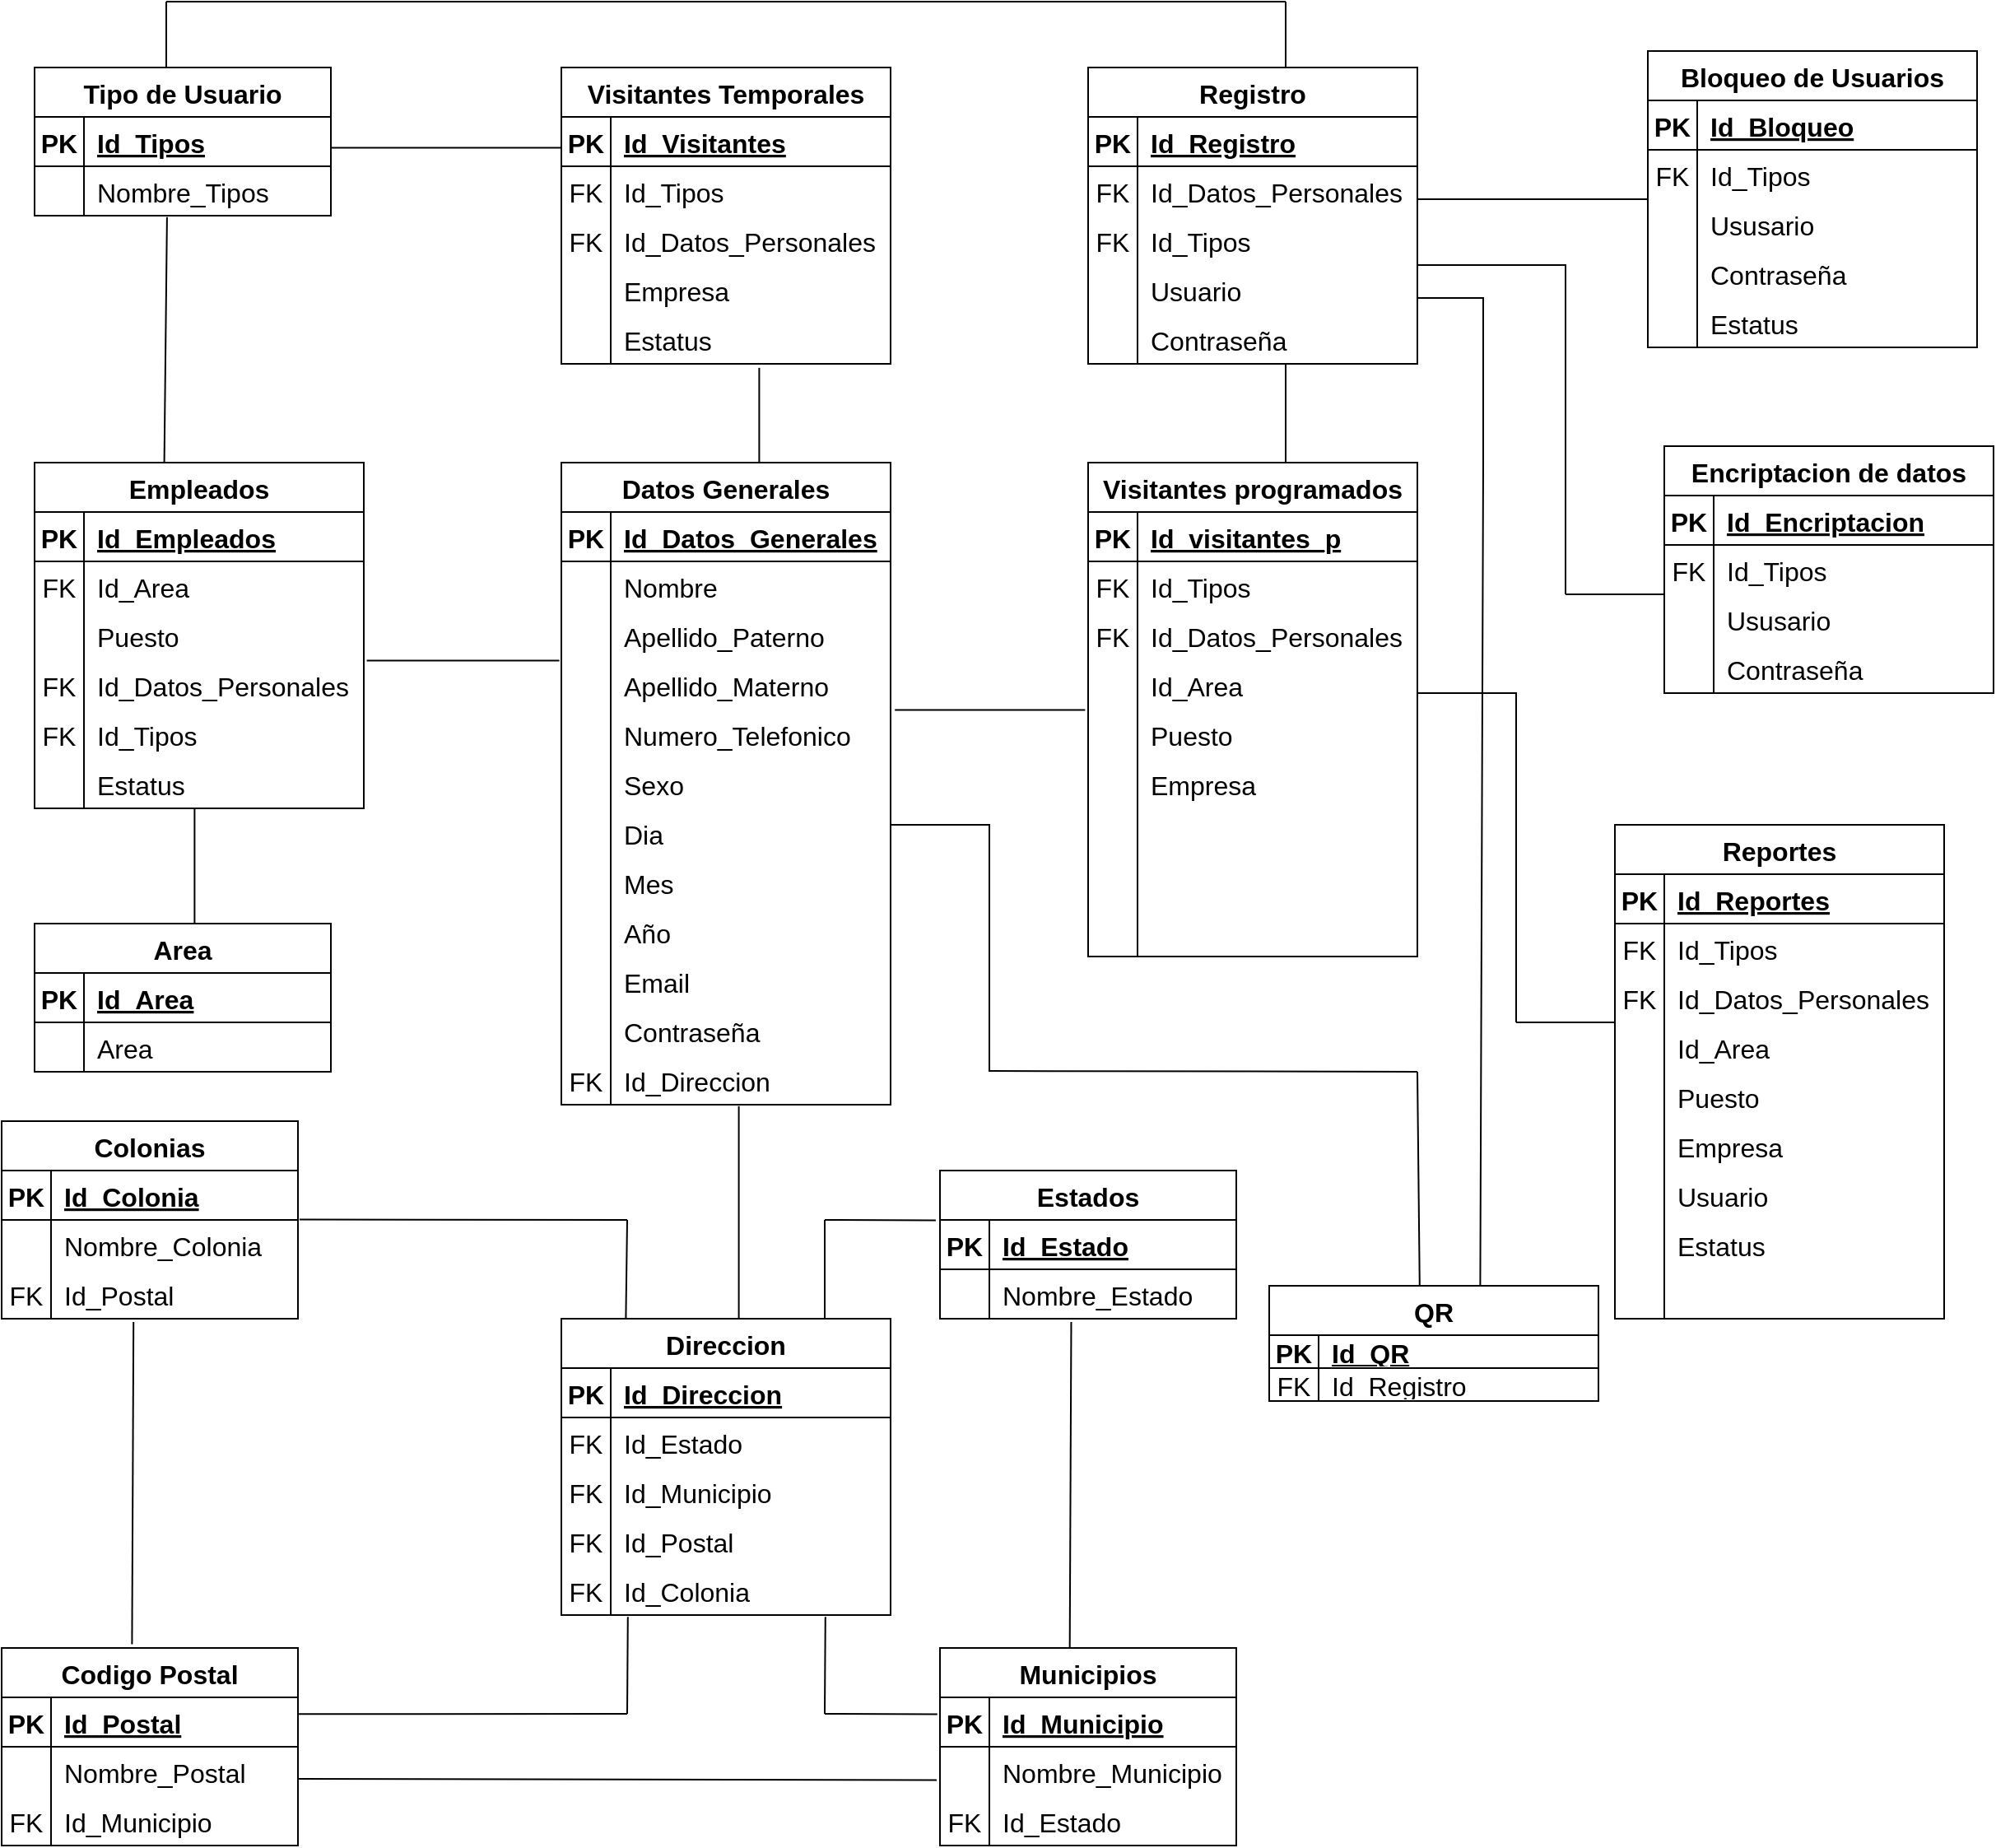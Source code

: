 <mxfile version="16.5.4" type="google"><diagram id="3kuz2IT7W_jXS3hhC_cp" name="Page-1"><mxGraphModel dx="1259" dy="519" grid="1" gridSize="10" guides="1" tooltips="1" connect="1" arrows="1" fold="1" page="1" pageScale="1" pageWidth="827" pageHeight="1169" math="0" shadow="0"><root><mxCell id="0"/><mxCell id="1" parent="0"/><mxCell id="LSDUm890GFS7C5FOTT7y-1" value="Tipo de Usuario" style="shape=table;startSize=30;container=1;collapsible=1;childLayout=tableLayout;fixedRows=1;rowLines=0;fontStyle=1;align=center;resizeLast=1;fontSize=16;" parent="1" vertex="1"><mxGeometry x="40" y="80" width="180" height="90" as="geometry"/></mxCell><mxCell id="LSDUm890GFS7C5FOTT7y-2" value="" style="shape=partialRectangle;collapsible=0;dropTarget=0;pointerEvents=0;fillColor=none;top=0;left=0;bottom=1;right=0;points=[[0,0.5],[1,0.5]];portConstraint=eastwest;fontSize=16;" parent="LSDUm890GFS7C5FOTT7y-1" vertex="1"><mxGeometry y="30" width="180" height="30" as="geometry"/></mxCell><mxCell id="LSDUm890GFS7C5FOTT7y-3" value="PK" style="shape=partialRectangle;connectable=0;fillColor=none;top=0;left=0;bottom=0;right=0;fontStyle=1;overflow=hidden;fontSize=16;" parent="LSDUm890GFS7C5FOTT7y-2" vertex="1"><mxGeometry width="30" height="30" as="geometry"><mxRectangle width="30" height="30" as="alternateBounds"/></mxGeometry></mxCell><mxCell id="LSDUm890GFS7C5FOTT7y-4" value="Id_Tipos" style="shape=partialRectangle;connectable=0;fillColor=none;top=0;left=0;bottom=0;right=0;align=left;spacingLeft=6;fontStyle=5;overflow=hidden;fontSize=16;" parent="LSDUm890GFS7C5FOTT7y-2" vertex="1"><mxGeometry x="30" width="150" height="30" as="geometry"><mxRectangle width="150" height="30" as="alternateBounds"/></mxGeometry></mxCell><mxCell id="LSDUm890GFS7C5FOTT7y-5" value="" style="shape=partialRectangle;collapsible=0;dropTarget=0;pointerEvents=0;fillColor=none;top=0;left=0;bottom=0;right=0;points=[[0,0.5],[1,0.5]];portConstraint=eastwest;fontSize=16;" parent="LSDUm890GFS7C5FOTT7y-1" vertex="1"><mxGeometry y="60" width="180" height="30" as="geometry"/></mxCell><mxCell id="LSDUm890GFS7C5FOTT7y-6" value="" style="shape=partialRectangle;connectable=0;fillColor=none;top=0;left=0;bottom=0;right=0;editable=1;overflow=hidden;fontSize=16;" parent="LSDUm890GFS7C5FOTT7y-5" vertex="1"><mxGeometry width="30" height="30" as="geometry"><mxRectangle width="30" height="30" as="alternateBounds"/></mxGeometry></mxCell><mxCell id="LSDUm890GFS7C5FOTT7y-7" value="Nombre_Tipos" style="shape=partialRectangle;connectable=0;fillColor=none;top=0;left=0;bottom=0;right=0;align=left;spacingLeft=6;overflow=hidden;fontSize=16;" parent="LSDUm890GFS7C5FOTT7y-5" vertex="1"><mxGeometry x="30" width="150" height="30" as="geometry"><mxRectangle width="150" height="30" as="alternateBounds"/></mxGeometry></mxCell><mxCell id="LSDUm890GFS7C5FOTT7y-14" value="Visitantes Temporales" style="shape=table;startSize=30;container=1;collapsible=1;childLayout=tableLayout;fixedRows=1;rowLines=0;fontStyle=1;align=center;resizeLast=1;fontSize=16;" parent="1" vertex="1"><mxGeometry x="360" y="80" width="200" height="180" as="geometry"/></mxCell><mxCell id="LSDUm890GFS7C5FOTT7y-15" value="" style="shape=partialRectangle;collapsible=0;dropTarget=0;pointerEvents=0;fillColor=none;top=0;left=0;bottom=1;right=0;points=[[0,0.5],[1,0.5]];portConstraint=eastwest;fontSize=16;" parent="LSDUm890GFS7C5FOTT7y-14" vertex="1"><mxGeometry y="30" width="200" height="30" as="geometry"/></mxCell><mxCell id="LSDUm890GFS7C5FOTT7y-16" value="PK" style="shape=partialRectangle;connectable=0;fillColor=none;top=0;left=0;bottom=0;right=0;fontStyle=1;overflow=hidden;fontSize=16;" parent="LSDUm890GFS7C5FOTT7y-15" vertex="1"><mxGeometry width="30" height="30" as="geometry"><mxRectangle width="30" height="30" as="alternateBounds"/></mxGeometry></mxCell><mxCell id="LSDUm890GFS7C5FOTT7y-17" value="Id_Visitantes" style="shape=partialRectangle;connectable=0;fillColor=none;top=0;left=0;bottom=0;right=0;align=left;spacingLeft=6;fontStyle=5;overflow=hidden;fontSize=16;" parent="LSDUm890GFS7C5FOTT7y-15" vertex="1"><mxGeometry x="30" width="170" height="30" as="geometry"><mxRectangle width="170" height="30" as="alternateBounds"/></mxGeometry></mxCell><mxCell id="LSDUm890GFS7C5FOTT7y-18" value="" style="shape=partialRectangle;collapsible=0;dropTarget=0;pointerEvents=0;fillColor=none;top=0;left=0;bottom=0;right=0;points=[[0,0.5],[1,0.5]];portConstraint=eastwest;fontSize=16;" parent="LSDUm890GFS7C5FOTT7y-14" vertex="1"><mxGeometry y="60" width="200" height="30" as="geometry"/></mxCell><mxCell id="LSDUm890GFS7C5FOTT7y-19" value="FK" style="shape=partialRectangle;connectable=0;fillColor=none;top=0;left=0;bottom=0;right=0;editable=1;overflow=hidden;fontSize=16;" parent="LSDUm890GFS7C5FOTT7y-18" vertex="1"><mxGeometry width="30" height="30" as="geometry"><mxRectangle width="30" height="30" as="alternateBounds"/></mxGeometry></mxCell><mxCell id="LSDUm890GFS7C5FOTT7y-20" value="Id_Tipos" style="shape=partialRectangle;connectable=0;fillColor=none;top=0;left=0;bottom=0;right=0;align=left;spacingLeft=6;overflow=hidden;fontSize=16;" parent="LSDUm890GFS7C5FOTT7y-18" vertex="1"><mxGeometry x="30" width="170" height="30" as="geometry"><mxRectangle width="170" height="30" as="alternateBounds"/></mxGeometry></mxCell><mxCell id="LSDUm890GFS7C5FOTT7y-21" value="" style="shape=partialRectangle;collapsible=0;dropTarget=0;pointerEvents=0;fillColor=none;top=0;left=0;bottom=0;right=0;points=[[0,0.5],[1,0.5]];portConstraint=eastwest;fontSize=16;" parent="LSDUm890GFS7C5FOTT7y-14" vertex="1"><mxGeometry y="90" width="200" height="30" as="geometry"/></mxCell><mxCell id="LSDUm890GFS7C5FOTT7y-22" value="FK" style="shape=partialRectangle;connectable=0;fillColor=none;top=0;left=0;bottom=0;right=0;editable=1;overflow=hidden;fontSize=16;" parent="LSDUm890GFS7C5FOTT7y-21" vertex="1"><mxGeometry width="30" height="30" as="geometry"><mxRectangle width="30" height="30" as="alternateBounds"/></mxGeometry></mxCell><mxCell id="LSDUm890GFS7C5FOTT7y-23" value="Id_Datos_Personales" style="shape=partialRectangle;connectable=0;fillColor=none;top=0;left=0;bottom=0;right=0;align=left;spacingLeft=6;overflow=hidden;fontSize=16;" parent="LSDUm890GFS7C5FOTT7y-21" vertex="1"><mxGeometry x="30" width="170" height="30" as="geometry"><mxRectangle width="170" height="30" as="alternateBounds"/></mxGeometry></mxCell><mxCell id="LSDUm890GFS7C5FOTT7y-24" value="" style="shape=partialRectangle;collapsible=0;dropTarget=0;pointerEvents=0;fillColor=none;top=0;left=0;bottom=0;right=0;points=[[0,0.5],[1,0.5]];portConstraint=eastwest;fontSize=16;" parent="LSDUm890GFS7C5FOTT7y-14" vertex="1"><mxGeometry y="120" width="200" height="30" as="geometry"/></mxCell><mxCell id="LSDUm890GFS7C5FOTT7y-25" value="" style="shape=partialRectangle;connectable=0;fillColor=none;top=0;left=0;bottom=0;right=0;editable=1;overflow=hidden;fontSize=16;" parent="LSDUm890GFS7C5FOTT7y-24" vertex="1"><mxGeometry width="30" height="30" as="geometry"><mxRectangle width="30" height="30" as="alternateBounds"/></mxGeometry></mxCell><mxCell id="LSDUm890GFS7C5FOTT7y-26" value="Empresa" style="shape=partialRectangle;connectable=0;fillColor=none;top=0;left=0;bottom=0;right=0;align=left;spacingLeft=6;overflow=hidden;fontSize=16;" parent="LSDUm890GFS7C5FOTT7y-24" vertex="1"><mxGeometry x="30" width="170" height="30" as="geometry"><mxRectangle width="170" height="30" as="alternateBounds"/></mxGeometry></mxCell><mxCell id="LSDUm890GFS7C5FOTT7y-27" style="shape=partialRectangle;collapsible=0;dropTarget=0;pointerEvents=0;fillColor=none;top=0;left=0;bottom=0;right=0;points=[[0,0.5],[1,0.5]];portConstraint=eastwest;fontSize=16;" parent="LSDUm890GFS7C5FOTT7y-14" vertex="1"><mxGeometry y="150" width="200" height="30" as="geometry"/></mxCell><mxCell id="LSDUm890GFS7C5FOTT7y-28" style="shape=partialRectangle;connectable=0;fillColor=none;top=0;left=0;bottom=0;right=0;editable=1;overflow=hidden;fontSize=16;" parent="LSDUm890GFS7C5FOTT7y-27" vertex="1"><mxGeometry width="30" height="30" as="geometry"><mxRectangle width="30" height="30" as="alternateBounds"/></mxGeometry></mxCell><mxCell id="LSDUm890GFS7C5FOTT7y-29" value="Estatus" style="shape=partialRectangle;connectable=0;fillColor=none;top=0;left=0;bottom=0;right=0;align=left;spacingLeft=6;overflow=hidden;fontSize=16;" parent="LSDUm890GFS7C5FOTT7y-27" vertex="1"><mxGeometry x="30" width="170" height="30" as="geometry"><mxRectangle width="170" height="30" as="alternateBounds"/></mxGeometry></mxCell><mxCell id="LSDUm890GFS7C5FOTT7y-30" value="Registro" style="shape=table;startSize=30;container=1;collapsible=1;childLayout=tableLayout;fixedRows=1;rowLines=0;fontStyle=1;align=center;resizeLast=1;fontSize=16;" parent="1" vertex="1"><mxGeometry x="680" y="80" width="200" height="180" as="geometry"/></mxCell><mxCell id="LSDUm890GFS7C5FOTT7y-31" value="" style="shape=partialRectangle;collapsible=0;dropTarget=0;pointerEvents=0;fillColor=none;top=0;left=0;bottom=1;right=0;points=[[0,0.5],[1,0.5]];portConstraint=eastwest;fontSize=16;" parent="LSDUm890GFS7C5FOTT7y-30" vertex="1"><mxGeometry y="30" width="200" height="30" as="geometry"/></mxCell><mxCell id="LSDUm890GFS7C5FOTT7y-32" value="PK" style="shape=partialRectangle;connectable=0;fillColor=none;top=0;left=0;bottom=0;right=0;fontStyle=1;overflow=hidden;fontSize=16;" parent="LSDUm890GFS7C5FOTT7y-31" vertex="1"><mxGeometry width="30" height="30" as="geometry"><mxRectangle width="30" height="30" as="alternateBounds"/></mxGeometry></mxCell><mxCell id="LSDUm890GFS7C5FOTT7y-33" value="Id_Registro" style="shape=partialRectangle;connectable=0;fillColor=none;top=0;left=0;bottom=0;right=0;align=left;spacingLeft=6;fontStyle=5;overflow=hidden;fontSize=16;" parent="LSDUm890GFS7C5FOTT7y-31" vertex="1"><mxGeometry x="30" width="170" height="30" as="geometry"><mxRectangle width="170" height="30" as="alternateBounds"/></mxGeometry></mxCell><mxCell id="LSDUm890GFS7C5FOTT7y-34" value="" style="shape=partialRectangle;collapsible=0;dropTarget=0;pointerEvents=0;fillColor=none;top=0;left=0;bottom=0;right=0;points=[[0,0.5],[1,0.5]];portConstraint=eastwest;fontSize=16;" parent="LSDUm890GFS7C5FOTT7y-30" vertex="1"><mxGeometry y="60" width="200" height="30" as="geometry"/></mxCell><mxCell id="LSDUm890GFS7C5FOTT7y-35" value="FK" style="shape=partialRectangle;connectable=0;fillColor=none;top=0;left=0;bottom=0;right=0;editable=1;overflow=hidden;fontSize=16;" parent="LSDUm890GFS7C5FOTT7y-34" vertex="1"><mxGeometry width="30" height="30" as="geometry"><mxRectangle width="30" height="30" as="alternateBounds"/></mxGeometry></mxCell><mxCell id="LSDUm890GFS7C5FOTT7y-36" value="Id_Datos_Personales" style="shape=partialRectangle;connectable=0;fillColor=none;top=0;left=0;bottom=0;right=0;align=left;spacingLeft=6;overflow=hidden;fontSize=16;" parent="LSDUm890GFS7C5FOTT7y-34" vertex="1"><mxGeometry x="30" width="170" height="30" as="geometry"><mxRectangle width="170" height="30" as="alternateBounds"/></mxGeometry></mxCell><mxCell id="LSDUm890GFS7C5FOTT7y-37" value="" style="shape=partialRectangle;collapsible=0;dropTarget=0;pointerEvents=0;fillColor=none;top=0;left=0;bottom=0;right=0;points=[[0,0.5],[1,0.5]];portConstraint=eastwest;fontSize=16;" parent="LSDUm890GFS7C5FOTT7y-30" vertex="1"><mxGeometry y="90" width="200" height="30" as="geometry"/></mxCell><mxCell id="LSDUm890GFS7C5FOTT7y-38" value="FK" style="shape=partialRectangle;connectable=0;fillColor=none;top=0;left=0;bottom=0;right=0;editable=1;overflow=hidden;fontSize=16;" parent="LSDUm890GFS7C5FOTT7y-37" vertex="1"><mxGeometry width="30" height="30" as="geometry"><mxRectangle width="30" height="30" as="alternateBounds"/></mxGeometry></mxCell><mxCell id="LSDUm890GFS7C5FOTT7y-39" value="Id_Tipos" style="shape=partialRectangle;connectable=0;fillColor=none;top=0;left=0;bottom=0;right=0;align=left;spacingLeft=6;overflow=hidden;fontSize=16;" parent="LSDUm890GFS7C5FOTT7y-37" vertex="1"><mxGeometry x="30" width="170" height="30" as="geometry"><mxRectangle width="170" height="30" as="alternateBounds"/></mxGeometry></mxCell><mxCell id="LSDUm890GFS7C5FOTT7y-40" value="" style="shape=partialRectangle;collapsible=0;dropTarget=0;pointerEvents=0;fillColor=none;top=0;left=0;bottom=0;right=0;points=[[0,0.5],[1,0.5]];portConstraint=eastwest;fontSize=16;" parent="LSDUm890GFS7C5FOTT7y-30" vertex="1"><mxGeometry y="120" width="200" height="30" as="geometry"/></mxCell><mxCell id="LSDUm890GFS7C5FOTT7y-41" value="" style="shape=partialRectangle;connectable=0;fillColor=none;top=0;left=0;bottom=0;right=0;editable=1;overflow=hidden;fontSize=16;" parent="LSDUm890GFS7C5FOTT7y-40" vertex="1"><mxGeometry width="30" height="30" as="geometry"><mxRectangle width="30" height="30" as="alternateBounds"/></mxGeometry></mxCell><mxCell id="LSDUm890GFS7C5FOTT7y-42" value="Usuario" style="shape=partialRectangle;connectable=0;fillColor=none;top=0;left=0;bottom=0;right=0;align=left;spacingLeft=6;overflow=hidden;fontSize=16;" parent="LSDUm890GFS7C5FOTT7y-40" vertex="1"><mxGeometry x="30" width="170" height="30" as="geometry"><mxRectangle width="170" height="30" as="alternateBounds"/></mxGeometry></mxCell><mxCell id="LSDUm890GFS7C5FOTT7y-43" style="shape=partialRectangle;collapsible=0;dropTarget=0;pointerEvents=0;fillColor=none;top=0;left=0;bottom=0;right=0;points=[[0,0.5],[1,0.5]];portConstraint=eastwest;fontSize=16;" parent="LSDUm890GFS7C5FOTT7y-30" vertex="1"><mxGeometry y="150" width="200" height="30" as="geometry"/></mxCell><mxCell id="LSDUm890GFS7C5FOTT7y-44" style="shape=partialRectangle;connectable=0;fillColor=none;top=0;left=0;bottom=0;right=0;editable=1;overflow=hidden;fontSize=16;" parent="LSDUm890GFS7C5FOTT7y-43" vertex="1"><mxGeometry width="30" height="30" as="geometry"><mxRectangle width="30" height="30" as="alternateBounds"/></mxGeometry></mxCell><mxCell id="LSDUm890GFS7C5FOTT7y-45" value="Contraseña" style="shape=partialRectangle;connectable=0;fillColor=none;top=0;left=0;bottom=0;right=0;align=left;spacingLeft=6;overflow=hidden;fontSize=16;" parent="LSDUm890GFS7C5FOTT7y-43" vertex="1"><mxGeometry x="30" width="170" height="30" as="geometry"><mxRectangle width="170" height="30" as="alternateBounds"/></mxGeometry></mxCell><mxCell id="LSDUm890GFS7C5FOTT7y-46" value="Empleados" style="shape=table;startSize=30;container=1;collapsible=1;childLayout=tableLayout;fixedRows=1;rowLines=0;fontStyle=1;align=center;resizeLast=1;fontSize=16;" parent="1" vertex="1"><mxGeometry x="40" y="320" width="200" height="210" as="geometry"/></mxCell><mxCell id="LSDUm890GFS7C5FOTT7y-47" value="" style="shape=partialRectangle;collapsible=0;dropTarget=0;pointerEvents=0;fillColor=none;top=0;left=0;bottom=1;right=0;points=[[0,0.5],[1,0.5]];portConstraint=eastwest;fontSize=16;" parent="LSDUm890GFS7C5FOTT7y-46" vertex="1"><mxGeometry y="30" width="200" height="30" as="geometry"/></mxCell><mxCell id="LSDUm890GFS7C5FOTT7y-48" value="PK" style="shape=partialRectangle;connectable=0;fillColor=none;top=0;left=0;bottom=0;right=0;fontStyle=1;overflow=hidden;fontSize=16;" parent="LSDUm890GFS7C5FOTT7y-47" vertex="1"><mxGeometry width="30" height="30" as="geometry"><mxRectangle width="30" height="30" as="alternateBounds"/></mxGeometry></mxCell><mxCell id="LSDUm890GFS7C5FOTT7y-49" value="Id_Empleados" style="shape=partialRectangle;connectable=0;fillColor=none;top=0;left=0;bottom=0;right=0;align=left;spacingLeft=6;fontStyle=5;overflow=hidden;fontSize=16;" parent="LSDUm890GFS7C5FOTT7y-47" vertex="1"><mxGeometry x="30" width="170" height="30" as="geometry"><mxRectangle width="170" height="30" as="alternateBounds"/></mxGeometry></mxCell><mxCell id="LSDUm890GFS7C5FOTT7y-50" value="" style="shape=partialRectangle;collapsible=0;dropTarget=0;pointerEvents=0;fillColor=none;top=0;left=0;bottom=0;right=0;points=[[0,0.5],[1,0.5]];portConstraint=eastwest;fontSize=16;" parent="LSDUm890GFS7C5FOTT7y-46" vertex="1"><mxGeometry y="60" width="200" height="30" as="geometry"/></mxCell><mxCell id="LSDUm890GFS7C5FOTT7y-51" value="FK" style="shape=partialRectangle;connectable=0;fillColor=none;top=0;left=0;bottom=0;right=0;editable=1;overflow=hidden;fontSize=16;" parent="LSDUm890GFS7C5FOTT7y-50" vertex="1"><mxGeometry width="30" height="30" as="geometry"><mxRectangle width="30" height="30" as="alternateBounds"/></mxGeometry></mxCell><mxCell id="LSDUm890GFS7C5FOTT7y-52" value="Id_Area" style="shape=partialRectangle;connectable=0;fillColor=none;top=0;left=0;bottom=0;right=0;align=left;spacingLeft=6;overflow=hidden;fontSize=16;" parent="LSDUm890GFS7C5FOTT7y-50" vertex="1"><mxGeometry x="30" width="170" height="30" as="geometry"><mxRectangle width="170" height="30" as="alternateBounds"/></mxGeometry></mxCell><mxCell id="LSDUm890GFS7C5FOTT7y-53" value="" style="shape=partialRectangle;collapsible=0;dropTarget=0;pointerEvents=0;fillColor=none;top=0;left=0;bottom=0;right=0;points=[[0,0.5],[1,0.5]];portConstraint=eastwest;fontSize=16;" parent="LSDUm890GFS7C5FOTT7y-46" vertex="1"><mxGeometry y="90" width="200" height="30" as="geometry"/></mxCell><mxCell id="LSDUm890GFS7C5FOTT7y-54" value="" style="shape=partialRectangle;connectable=0;fillColor=none;top=0;left=0;bottom=0;right=0;editable=1;overflow=hidden;fontSize=16;" parent="LSDUm890GFS7C5FOTT7y-53" vertex="1"><mxGeometry width="30" height="30" as="geometry"><mxRectangle width="30" height="30" as="alternateBounds"/></mxGeometry></mxCell><mxCell id="LSDUm890GFS7C5FOTT7y-55" value="Puesto" style="shape=partialRectangle;connectable=0;fillColor=none;top=0;left=0;bottom=0;right=0;align=left;spacingLeft=6;overflow=hidden;fontSize=16;" parent="LSDUm890GFS7C5FOTT7y-53" vertex="1"><mxGeometry x="30" width="170" height="30" as="geometry"><mxRectangle width="170" height="30" as="alternateBounds"/></mxGeometry></mxCell><mxCell id="LSDUm890GFS7C5FOTT7y-56" value="" style="shape=partialRectangle;collapsible=0;dropTarget=0;pointerEvents=0;fillColor=none;top=0;left=0;bottom=0;right=0;points=[[0,0.5],[1,0.5]];portConstraint=eastwest;fontSize=16;" parent="LSDUm890GFS7C5FOTT7y-46" vertex="1"><mxGeometry y="120" width="200" height="30" as="geometry"/></mxCell><mxCell id="LSDUm890GFS7C5FOTT7y-57" value="FK" style="shape=partialRectangle;connectable=0;fillColor=none;top=0;left=0;bottom=0;right=0;editable=1;overflow=hidden;fontSize=16;" parent="LSDUm890GFS7C5FOTT7y-56" vertex="1"><mxGeometry width="30" height="30" as="geometry"><mxRectangle width="30" height="30" as="alternateBounds"/></mxGeometry></mxCell><mxCell id="LSDUm890GFS7C5FOTT7y-58" value="Id_Datos_Personales" style="shape=partialRectangle;connectable=0;fillColor=none;top=0;left=0;bottom=0;right=0;align=left;spacingLeft=6;overflow=hidden;fontSize=16;" parent="LSDUm890GFS7C5FOTT7y-56" vertex="1"><mxGeometry x="30" width="170" height="30" as="geometry"><mxRectangle width="170" height="30" as="alternateBounds"/></mxGeometry></mxCell><mxCell id="LSDUm890GFS7C5FOTT7y-59" style="shape=partialRectangle;collapsible=0;dropTarget=0;pointerEvents=0;fillColor=none;top=0;left=0;bottom=0;right=0;points=[[0,0.5],[1,0.5]];portConstraint=eastwest;fontSize=16;" parent="LSDUm890GFS7C5FOTT7y-46" vertex="1"><mxGeometry y="150" width="200" height="30" as="geometry"/></mxCell><mxCell id="LSDUm890GFS7C5FOTT7y-60" value="FK" style="shape=partialRectangle;connectable=0;fillColor=none;top=0;left=0;bottom=0;right=0;editable=1;overflow=hidden;fontSize=16;" parent="LSDUm890GFS7C5FOTT7y-59" vertex="1"><mxGeometry width="30" height="30" as="geometry"><mxRectangle width="30" height="30" as="alternateBounds"/></mxGeometry></mxCell><mxCell id="LSDUm890GFS7C5FOTT7y-61" value="Id_Tipos" style="shape=partialRectangle;connectable=0;fillColor=none;top=0;left=0;bottom=0;right=0;align=left;spacingLeft=6;overflow=hidden;fontSize=16;" parent="LSDUm890GFS7C5FOTT7y-59" vertex="1"><mxGeometry x="30" width="170" height="30" as="geometry"><mxRectangle width="170" height="30" as="alternateBounds"/></mxGeometry></mxCell><mxCell id="LSDUm890GFS7C5FOTT7y-65" style="shape=partialRectangle;collapsible=0;dropTarget=0;pointerEvents=0;fillColor=none;top=0;left=0;bottom=0;right=0;points=[[0,0.5],[1,0.5]];portConstraint=eastwest;fontSize=16;" parent="LSDUm890GFS7C5FOTT7y-46" vertex="1"><mxGeometry y="180" width="200" height="30" as="geometry"/></mxCell><mxCell id="LSDUm890GFS7C5FOTT7y-66" style="shape=partialRectangle;connectable=0;fillColor=none;top=0;left=0;bottom=0;right=0;editable=1;overflow=hidden;fontSize=16;" parent="LSDUm890GFS7C5FOTT7y-65" vertex="1"><mxGeometry width="30" height="30" as="geometry"><mxRectangle width="30" height="30" as="alternateBounds"/></mxGeometry></mxCell><mxCell id="LSDUm890GFS7C5FOTT7y-67" value="Estatus" style="shape=partialRectangle;connectable=0;fillColor=none;top=0;left=0;bottom=0;right=0;align=left;spacingLeft=6;overflow=hidden;fontSize=16;" parent="LSDUm890GFS7C5FOTT7y-65" vertex="1"><mxGeometry x="30" width="170" height="30" as="geometry"><mxRectangle width="170" height="30" as="alternateBounds"/></mxGeometry></mxCell><mxCell id="LSDUm890GFS7C5FOTT7y-68" value="Area" style="shape=table;startSize=30;container=1;collapsible=1;childLayout=tableLayout;fixedRows=1;rowLines=0;fontStyle=1;align=center;resizeLast=1;fontSize=16;" parent="1" vertex="1"><mxGeometry x="40" y="600" width="180" height="90" as="geometry"/></mxCell><mxCell id="LSDUm890GFS7C5FOTT7y-69" value="" style="shape=partialRectangle;collapsible=0;dropTarget=0;pointerEvents=0;fillColor=none;top=0;left=0;bottom=1;right=0;points=[[0,0.5],[1,0.5]];portConstraint=eastwest;fontSize=16;" parent="LSDUm890GFS7C5FOTT7y-68" vertex="1"><mxGeometry y="30" width="180" height="30" as="geometry"/></mxCell><mxCell id="LSDUm890GFS7C5FOTT7y-70" value="PK" style="shape=partialRectangle;connectable=0;fillColor=none;top=0;left=0;bottom=0;right=0;fontStyle=1;overflow=hidden;fontSize=16;" parent="LSDUm890GFS7C5FOTT7y-69" vertex="1"><mxGeometry width="30" height="30" as="geometry"><mxRectangle width="30" height="30" as="alternateBounds"/></mxGeometry></mxCell><mxCell id="LSDUm890GFS7C5FOTT7y-71" value="Id_Area" style="shape=partialRectangle;connectable=0;fillColor=none;top=0;left=0;bottom=0;right=0;align=left;spacingLeft=6;fontStyle=5;overflow=hidden;fontSize=16;" parent="LSDUm890GFS7C5FOTT7y-69" vertex="1"><mxGeometry x="30" width="150" height="30" as="geometry"><mxRectangle width="150" height="30" as="alternateBounds"/></mxGeometry></mxCell><mxCell id="LSDUm890GFS7C5FOTT7y-72" value="" style="shape=partialRectangle;collapsible=0;dropTarget=0;pointerEvents=0;fillColor=none;top=0;left=0;bottom=0;right=0;points=[[0,0.5],[1,0.5]];portConstraint=eastwest;fontSize=16;" parent="LSDUm890GFS7C5FOTT7y-68" vertex="1"><mxGeometry y="60" width="180" height="30" as="geometry"/></mxCell><mxCell id="LSDUm890GFS7C5FOTT7y-73" value="" style="shape=partialRectangle;connectable=0;fillColor=none;top=0;left=0;bottom=0;right=0;editable=1;overflow=hidden;fontSize=16;" parent="LSDUm890GFS7C5FOTT7y-72" vertex="1"><mxGeometry width="30" height="30" as="geometry"><mxRectangle width="30" height="30" as="alternateBounds"/></mxGeometry></mxCell><mxCell id="LSDUm890GFS7C5FOTT7y-74" value="Area" style="shape=partialRectangle;connectable=0;fillColor=none;top=0;left=0;bottom=0;right=0;align=left;spacingLeft=6;overflow=hidden;fontSize=16;" parent="LSDUm890GFS7C5FOTT7y-72" vertex="1"><mxGeometry x="30" width="150" height="30" as="geometry"><mxRectangle width="150" height="30" as="alternateBounds"/></mxGeometry></mxCell><mxCell id="LSDUm890GFS7C5FOTT7y-81" value="Datos Generales" style="shape=table;startSize=30;container=1;collapsible=1;childLayout=tableLayout;fixedRows=1;rowLines=0;fontStyle=1;align=center;resizeLast=1;fontSize=16;" parent="1" vertex="1"><mxGeometry x="360" y="320" width="200" height="390" as="geometry"><mxRectangle x="360" y="320" width="160" height="30" as="alternateBounds"/></mxGeometry></mxCell><mxCell id="LSDUm890GFS7C5FOTT7y-82" value="" style="shape=partialRectangle;collapsible=0;dropTarget=0;pointerEvents=0;fillColor=none;top=0;left=0;bottom=1;right=0;points=[[0,0.5],[1,0.5]];portConstraint=eastwest;fontSize=16;" parent="LSDUm890GFS7C5FOTT7y-81" vertex="1"><mxGeometry y="30" width="200" height="30" as="geometry"/></mxCell><mxCell id="LSDUm890GFS7C5FOTT7y-83" value="PK" style="shape=partialRectangle;connectable=0;fillColor=none;top=0;left=0;bottom=0;right=0;fontStyle=1;overflow=hidden;fontSize=16;" parent="LSDUm890GFS7C5FOTT7y-82" vertex="1"><mxGeometry width="30" height="30" as="geometry"><mxRectangle width="30" height="30" as="alternateBounds"/></mxGeometry></mxCell><mxCell id="LSDUm890GFS7C5FOTT7y-84" value="Id_Datos_Generales" style="shape=partialRectangle;connectable=0;fillColor=none;top=0;left=0;bottom=0;right=0;align=left;spacingLeft=6;fontStyle=5;overflow=hidden;fontSize=16;" parent="LSDUm890GFS7C5FOTT7y-82" vertex="1"><mxGeometry x="30" width="170" height="30" as="geometry"><mxRectangle width="170" height="30" as="alternateBounds"/></mxGeometry></mxCell><mxCell id="LSDUm890GFS7C5FOTT7y-85" value="" style="shape=partialRectangle;collapsible=0;dropTarget=0;pointerEvents=0;fillColor=none;top=0;left=0;bottom=0;right=0;points=[[0,0.5],[1,0.5]];portConstraint=eastwest;fontSize=16;" parent="LSDUm890GFS7C5FOTT7y-81" vertex="1"><mxGeometry y="60" width="200" height="30" as="geometry"/></mxCell><mxCell id="LSDUm890GFS7C5FOTT7y-86" value="" style="shape=partialRectangle;connectable=0;fillColor=none;top=0;left=0;bottom=0;right=0;editable=1;overflow=hidden;fontSize=16;" parent="LSDUm890GFS7C5FOTT7y-85" vertex="1"><mxGeometry width="30" height="30" as="geometry"><mxRectangle width="30" height="30" as="alternateBounds"/></mxGeometry></mxCell><mxCell id="LSDUm890GFS7C5FOTT7y-87" value="Nombre" style="shape=partialRectangle;connectable=0;fillColor=none;top=0;left=0;bottom=0;right=0;align=left;spacingLeft=6;overflow=hidden;fontSize=16;" parent="LSDUm890GFS7C5FOTT7y-85" vertex="1"><mxGeometry x="30" width="170" height="30" as="geometry"><mxRectangle width="170" height="30" as="alternateBounds"/></mxGeometry></mxCell><mxCell id="LSDUm890GFS7C5FOTT7y-88" value="" style="shape=partialRectangle;collapsible=0;dropTarget=0;pointerEvents=0;fillColor=none;top=0;left=0;bottom=0;right=0;points=[[0,0.5],[1,0.5]];portConstraint=eastwest;fontSize=16;" parent="LSDUm890GFS7C5FOTT7y-81" vertex="1"><mxGeometry y="90" width="200" height="30" as="geometry"/></mxCell><mxCell id="LSDUm890GFS7C5FOTT7y-89" value="" style="shape=partialRectangle;connectable=0;fillColor=none;top=0;left=0;bottom=0;right=0;editable=1;overflow=hidden;fontSize=16;" parent="LSDUm890GFS7C5FOTT7y-88" vertex="1"><mxGeometry width="30" height="30" as="geometry"><mxRectangle width="30" height="30" as="alternateBounds"/></mxGeometry></mxCell><mxCell id="LSDUm890GFS7C5FOTT7y-90" value="Apellido_Paterno" style="shape=partialRectangle;connectable=0;fillColor=none;top=0;left=0;bottom=0;right=0;align=left;spacingLeft=6;overflow=hidden;fontSize=16;" parent="LSDUm890GFS7C5FOTT7y-88" vertex="1"><mxGeometry x="30" width="170" height="30" as="geometry"><mxRectangle width="170" height="30" as="alternateBounds"/></mxGeometry></mxCell><mxCell id="LSDUm890GFS7C5FOTT7y-91" value="" style="shape=partialRectangle;collapsible=0;dropTarget=0;pointerEvents=0;fillColor=none;top=0;left=0;bottom=0;right=0;points=[[0,0.5],[1,0.5]];portConstraint=eastwest;fontSize=16;" parent="LSDUm890GFS7C5FOTT7y-81" vertex="1"><mxGeometry y="120" width="200" height="30" as="geometry"/></mxCell><mxCell id="LSDUm890GFS7C5FOTT7y-92" value="" style="shape=partialRectangle;connectable=0;fillColor=none;top=0;left=0;bottom=0;right=0;editable=1;overflow=hidden;fontSize=16;" parent="LSDUm890GFS7C5FOTT7y-91" vertex="1"><mxGeometry width="30" height="30" as="geometry"><mxRectangle width="30" height="30" as="alternateBounds"/></mxGeometry></mxCell><mxCell id="LSDUm890GFS7C5FOTT7y-93" value="Apellido_Materno" style="shape=partialRectangle;connectable=0;fillColor=none;top=0;left=0;bottom=0;right=0;align=left;spacingLeft=6;overflow=hidden;fontSize=16;" parent="LSDUm890GFS7C5FOTT7y-91" vertex="1"><mxGeometry x="30" width="170" height="30" as="geometry"><mxRectangle width="170" height="30" as="alternateBounds"/></mxGeometry></mxCell><mxCell id="LSDUm890GFS7C5FOTT7y-94" style="shape=partialRectangle;collapsible=0;dropTarget=0;pointerEvents=0;fillColor=none;top=0;left=0;bottom=0;right=0;points=[[0,0.5],[1,0.5]];portConstraint=eastwest;fontSize=16;" parent="LSDUm890GFS7C5FOTT7y-81" vertex="1"><mxGeometry y="150" width="200" height="30" as="geometry"/></mxCell><mxCell id="LSDUm890GFS7C5FOTT7y-95" style="shape=partialRectangle;connectable=0;fillColor=none;top=0;left=0;bottom=0;right=0;editable=1;overflow=hidden;fontSize=16;" parent="LSDUm890GFS7C5FOTT7y-94" vertex="1"><mxGeometry width="30" height="30" as="geometry"><mxRectangle width="30" height="30" as="alternateBounds"/></mxGeometry></mxCell><mxCell id="LSDUm890GFS7C5FOTT7y-96" value="Numero_Telefonico" style="shape=partialRectangle;connectable=0;fillColor=none;top=0;left=0;bottom=0;right=0;align=left;spacingLeft=6;overflow=hidden;fontSize=16;" parent="LSDUm890GFS7C5FOTT7y-94" vertex="1"><mxGeometry x="30" width="170" height="30" as="geometry"><mxRectangle width="170" height="30" as="alternateBounds"/></mxGeometry></mxCell><mxCell id="LSDUm890GFS7C5FOTT7y-97" style="shape=partialRectangle;collapsible=0;dropTarget=0;pointerEvents=0;fillColor=none;top=0;left=0;bottom=0;right=0;points=[[0,0.5],[1,0.5]];portConstraint=eastwest;fontSize=16;" parent="LSDUm890GFS7C5FOTT7y-81" vertex="1"><mxGeometry y="180" width="200" height="30" as="geometry"/></mxCell><mxCell id="LSDUm890GFS7C5FOTT7y-98" style="shape=partialRectangle;connectable=0;fillColor=none;top=0;left=0;bottom=0;right=0;editable=1;overflow=hidden;fontSize=16;" parent="LSDUm890GFS7C5FOTT7y-97" vertex="1"><mxGeometry width="30" height="30" as="geometry"><mxRectangle width="30" height="30" as="alternateBounds"/></mxGeometry></mxCell><mxCell id="LSDUm890GFS7C5FOTT7y-99" value="Sexo" style="shape=partialRectangle;connectable=0;fillColor=none;top=0;left=0;bottom=0;right=0;align=left;spacingLeft=6;overflow=hidden;fontSize=16;" parent="LSDUm890GFS7C5FOTT7y-97" vertex="1"><mxGeometry x="30" width="170" height="30" as="geometry"><mxRectangle width="170" height="30" as="alternateBounds"/></mxGeometry></mxCell><mxCell id="LSDUm890GFS7C5FOTT7y-100" style="shape=partialRectangle;collapsible=0;dropTarget=0;pointerEvents=0;fillColor=none;top=0;left=0;bottom=0;right=0;points=[[0,0.5],[1,0.5]];portConstraint=eastwest;fontSize=16;" parent="LSDUm890GFS7C5FOTT7y-81" vertex="1"><mxGeometry y="210" width="200" height="30" as="geometry"/></mxCell><mxCell id="LSDUm890GFS7C5FOTT7y-101" style="shape=partialRectangle;connectable=0;fillColor=none;top=0;left=0;bottom=0;right=0;editable=1;overflow=hidden;fontSize=16;" parent="LSDUm890GFS7C5FOTT7y-100" vertex="1"><mxGeometry width="30" height="30" as="geometry"><mxRectangle width="30" height="30" as="alternateBounds"/></mxGeometry></mxCell><mxCell id="LSDUm890GFS7C5FOTT7y-102" value="Dia" style="shape=partialRectangle;connectable=0;fillColor=none;top=0;left=0;bottom=0;right=0;align=left;spacingLeft=6;overflow=hidden;fontSize=16;" parent="LSDUm890GFS7C5FOTT7y-100" vertex="1"><mxGeometry x="30" width="170" height="30" as="geometry"><mxRectangle width="170" height="30" as="alternateBounds"/></mxGeometry></mxCell><mxCell id="LSDUm890GFS7C5FOTT7y-103" style="shape=partialRectangle;collapsible=0;dropTarget=0;pointerEvents=0;fillColor=none;top=0;left=0;bottom=0;right=0;points=[[0,0.5],[1,0.5]];portConstraint=eastwest;fontSize=16;" parent="LSDUm890GFS7C5FOTT7y-81" vertex="1"><mxGeometry y="240" width="200" height="30" as="geometry"/></mxCell><mxCell id="LSDUm890GFS7C5FOTT7y-104" style="shape=partialRectangle;connectable=0;fillColor=none;top=0;left=0;bottom=0;right=0;editable=1;overflow=hidden;fontSize=16;" parent="LSDUm890GFS7C5FOTT7y-103" vertex="1"><mxGeometry width="30" height="30" as="geometry"><mxRectangle width="30" height="30" as="alternateBounds"/></mxGeometry></mxCell><mxCell id="LSDUm890GFS7C5FOTT7y-105" value="Mes" style="shape=partialRectangle;connectable=0;fillColor=none;top=0;left=0;bottom=0;right=0;align=left;spacingLeft=6;overflow=hidden;fontSize=16;" parent="LSDUm890GFS7C5FOTT7y-103" vertex="1"><mxGeometry x="30" width="170" height="30" as="geometry"><mxRectangle width="170" height="30" as="alternateBounds"/></mxGeometry></mxCell><mxCell id="LSDUm890GFS7C5FOTT7y-106" style="shape=partialRectangle;collapsible=0;dropTarget=0;pointerEvents=0;fillColor=none;top=0;left=0;bottom=0;right=0;points=[[0,0.5],[1,0.5]];portConstraint=eastwest;fontSize=16;" parent="LSDUm890GFS7C5FOTT7y-81" vertex="1"><mxGeometry y="270" width="200" height="30" as="geometry"/></mxCell><mxCell id="LSDUm890GFS7C5FOTT7y-107" style="shape=partialRectangle;connectable=0;fillColor=none;top=0;left=0;bottom=0;right=0;editable=1;overflow=hidden;fontSize=16;" parent="LSDUm890GFS7C5FOTT7y-106" vertex="1"><mxGeometry width="30" height="30" as="geometry"><mxRectangle width="30" height="30" as="alternateBounds"/></mxGeometry></mxCell><mxCell id="LSDUm890GFS7C5FOTT7y-108" value="Año" style="shape=partialRectangle;connectable=0;fillColor=none;top=0;left=0;bottom=0;right=0;align=left;spacingLeft=6;overflow=hidden;fontSize=16;" parent="LSDUm890GFS7C5FOTT7y-106" vertex="1"><mxGeometry x="30" width="170" height="30" as="geometry"><mxRectangle width="170" height="30" as="alternateBounds"/></mxGeometry></mxCell><mxCell id="LSDUm890GFS7C5FOTT7y-109" style="shape=partialRectangle;collapsible=0;dropTarget=0;pointerEvents=0;fillColor=none;top=0;left=0;bottom=0;right=0;points=[[0,0.5],[1,0.5]];portConstraint=eastwest;fontSize=16;" parent="LSDUm890GFS7C5FOTT7y-81" vertex="1"><mxGeometry y="300" width="200" height="30" as="geometry"/></mxCell><mxCell id="LSDUm890GFS7C5FOTT7y-110" style="shape=partialRectangle;connectable=0;fillColor=none;top=0;left=0;bottom=0;right=0;editable=1;overflow=hidden;fontSize=16;" parent="LSDUm890GFS7C5FOTT7y-109" vertex="1"><mxGeometry width="30" height="30" as="geometry"><mxRectangle width="30" height="30" as="alternateBounds"/></mxGeometry></mxCell><mxCell id="LSDUm890GFS7C5FOTT7y-111" value="Email" style="shape=partialRectangle;connectable=0;fillColor=none;top=0;left=0;bottom=0;right=0;align=left;spacingLeft=6;overflow=hidden;fontSize=16;" parent="LSDUm890GFS7C5FOTT7y-109" vertex="1"><mxGeometry x="30" width="170" height="30" as="geometry"><mxRectangle width="170" height="30" as="alternateBounds"/></mxGeometry></mxCell><mxCell id="LSDUm890GFS7C5FOTT7y-112" style="shape=partialRectangle;collapsible=0;dropTarget=0;pointerEvents=0;fillColor=none;top=0;left=0;bottom=0;right=0;points=[[0,0.5],[1,0.5]];portConstraint=eastwest;fontSize=16;" parent="LSDUm890GFS7C5FOTT7y-81" vertex="1"><mxGeometry y="330" width="200" height="30" as="geometry"/></mxCell><mxCell id="LSDUm890GFS7C5FOTT7y-113" style="shape=partialRectangle;connectable=0;fillColor=none;top=0;left=0;bottom=0;right=0;editable=1;overflow=hidden;fontSize=16;" parent="LSDUm890GFS7C5FOTT7y-112" vertex="1"><mxGeometry width="30" height="30" as="geometry"><mxRectangle width="30" height="30" as="alternateBounds"/></mxGeometry></mxCell><mxCell id="LSDUm890GFS7C5FOTT7y-114" value="Contraseña" style="shape=partialRectangle;connectable=0;fillColor=none;top=0;left=0;bottom=0;right=0;align=left;spacingLeft=6;overflow=hidden;fontSize=16;" parent="LSDUm890GFS7C5FOTT7y-112" vertex="1"><mxGeometry x="30" width="170" height="30" as="geometry"><mxRectangle width="170" height="30" as="alternateBounds"/></mxGeometry></mxCell><mxCell id="LSDUm890GFS7C5FOTT7y-115" style="shape=partialRectangle;collapsible=0;dropTarget=0;pointerEvents=0;fillColor=none;top=0;left=0;bottom=0;right=0;points=[[0,0.5],[1,0.5]];portConstraint=eastwest;fontSize=16;" parent="LSDUm890GFS7C5FOTT7y-81" vertex="1"><mxGeometry y="360" width="200" height="30" as="geometry"/></mxCell><mxCell id="LSDUm890GFS7C5FOTT7y-116" value="FK" style="shape=partialRectangle;connectable=0;fillColor=none;top=0;left=0;bottom=0;right=0;editable=1;overflow=hidden;fontSize=16;" parent="LSDUm890GFS7C5FOTT7y-115" vertex="1"><mxGeometry width="30" height="30" as="geometry"><mxRectangle width="30" height="30" as="alternateBounds"/></mxGeometry></mxCell><mxCell id="LSDUm890GFS7C5FOTT7y-117" value="Id_Direccion" style="shape=partialRectangle;connectable=0;fillColor=none;top=0;left=0;bottom=0;right=0;align=left;spacingLeft=6;overflow=hidden;fontSize=16;" parent="LSDUm890GFS7C5FOTT7y-115" vertex="1"><mxGeometry x="30" width="170" height="30" as="geometry"><mxRectangle width="170" height="30" as="alternateBounds"/></mxGeometry></mxCell><mxCell id="LSDUm890GFS7C5FOTT7y-118" value="Direccion" style="shape=table;startSize=30;container=1;collapsible=1;childLayout=tableLayout;fixedRows=1;rowLines=0;fontStyle=1;align=center;resizeLast=1;fontSize=16;" parent="1" vertex="1"><mxGeometry x="360" y="840" width="200" height="180" as="geometry"/></mxCell><mxCell id="LSDUm890GFS7C5FOTT7y-119" value="" style="shape=partialRectangle;collapsible=0;dropTarget=0;pointerEvents=0;fillColor=none;top=0;left=0;bottom=1;right=0;points=[[0,0.5],[1,0.5]];portConstraint=eastwest;fontSize=16;" parent="LSDUm890GFS7C5FOTT7y-118" vertex="1"><mxGeometry y="30" width="200" height="30" as="geometry"/></mxCell><mxCell id="LSDUm890GFS7C5FOTT7y-120" value="PK" style="shape=partialRectangle;connectable=0;fillColor=none;top=0;left=0;bottom=0;right=0;fontStyle=1;overflow=hidden;fontSize=16;" parent="LSDUm890GFS7C5FOTT7y-119" vertex="1"><mxGeometry width="30" height="30" as="geometry"><mxRectangle width="30" height="30" as="alternateBounds"/></mxGeometry></mxCell><mxCell id="LSDUm890GFS7C5FOTT7y-121" value="Id_Direccion" style="shape=partialRectangle;connectable=0;fillColor=none;top=0;left=0;bottom=0;right=0;align=left;spacingLeft=6;fontStyle=5;overflow=hidden;fontSize=16;" parent="LSDUm890GFS7C5FOTT7y-119" vertex="1"><mxGeometry x="30" width="170" height="30" as="geometry"><mxRectangle width="170" height="30" as="alternateBounds"/></mxGeometry></mxCell><mxCell id="LSDUm890GFS7C5FOTT7y-122" value="" style="shape=partialRectangle;collapsible=0;dropTarget=0;pointerEvents=0;fillColor=none;top=0;left=0;bottom=0;right=0;points=[[0,0.5],[1,0.5]];portConstraint=eastwest;fontSize=16;" parent="LSDUm890GFS7C5FOTT7y-118" vertex="1"><mxGeometry y="60" width="200" height="30" as="geometry"/></mxCell><mxCell id="LSDUm890GFS7C5FOTT7y-123" value="FK" style="shape=partialRectangle;connectable=0;fillColor=none;top=0;left=0;bottom=0;right=0;editable=1;overflow=hidden;fontSize=16;" parent="LSDUm890GFS7C5FOTT7y-122" vertex="1"><mxGeometry width="30" height="30" as="geometry"><mxRectangle width="30" height="30" as="alternateBounds"/></mxGeometry></mxCell><mxCell id="LSDUm890GFS7C5FOTT7y-124" value="Id_Estado" style="shape=partialRectangle;connectable=0;fillColor=none;top=0;left=0;bottom=0;right=0;align=left;spacingLeft=6;overflow=hidden;fontSize=16;" parent="LSDUm890GFS7C5FOTT7y-122" vertex="1"><mxGeometry x="30" width="170" height="30" as="geometry"><mxRectangle width="170" height="30" as="alternateBounds"/></mxGeometry></mxCell><mxCell id="LSDUm890GFS7C5FOTT7y-125" value="" style="shape=partialRectangle;collapsible=0;dropTarget=0;pointerEvents=0;fillColor=none;top=0;left=0;bottom=0;right=0;points=[[0,0.5],[1,0.5]];portConstraint=eastwest;fontSize=16;" parent="LSDUm890GFS7C5FOTT7y-118" vertex="1"><mxGeometry y="90" width="200" height="30" as="geometry"/></mxCell><mxCell id="LSDUm890GFS7C5FOTT7y-126" value="FK" style="shape=partialRectangle;connectable=0;fillColor=none;top=0;left=0;bottom=0;right=0;editable=1;overflow=hidden;fontSize=16;" parent="LSDUm890GFS7C5FOTT7y-125" vertex="1"><mxGeometry width="30" height="30" as="geometry"><mxRectangle width="30" height="30" as="alternateBounds"/></mxGeometry></mxCell><mxCell id="LSDUm890GFS7C5FOTT7y-127" value="Id_Municipio" style="shape=partialRectangle;connectable=0;fillColor=none;top=0;left=0;bottom=0;right=0;align=left;spacingLeft=6;overflow=hidden;fontSize=16;" parent="LSDUm890GFS7C5FOTT7y-125" vertex="1"><mxGeometry x="30" width="170" height="30" as="geometry"><mxRectangle width="170" height="30" as="alternateBounds"/></mxGeometry></mxCell><mxCell id="LSDUm890GFS7C5FOTT7y-128" value="" style="shape=partialRectangle;collapsible=0;dropTarget=0;pointerEvents=0;fillColor=none;top=0;left=0;bottom=0;right=0;points=[[0,0.5],[1,0.5]];portConstraint=eastwest;fontSize=16;" parent="LSDUm890GFS7C5FOTT7y-118" vertex="1"><mxGeometry y="120" width="200" height="30" as="geometry"/></mxCell><mxCell id="LSDUm890GFS7C5FOTT7y-129" value="FK" style="shape=partialRectangle;connectable=0;fillColor=none;top=0;left=0;bottom=0;right=0;editable=1;overflow=hidden;fontSize=16;" parent="LSDUm890GFS7C5FOTT7y-128" vertex="1"><mxGeometry width="30" height="30" as="geometry"><mxRectangle width="30" height="30" as="alternateBounds"/></mxGeometry></mxCell><mxCell id="LSDUm890GFS7C5FOTT7y-130" value="Id_Postal" style="shape=partialRectangle;connectable=0;fillColor=none;top=0;left=0;bottom=0;right=0;align=left;spacingLeft=6;overflow=hidden;fontSize=16;" parent="LSDUm890GFS7C5FOTT7y-128" vertex="1"><mxGeometry x="30" width="170" height="30" as="geometry"><mxRectangle width="170" height="30" as="alternateBounds"/></mxGeometry></mxCell><mxCell id="LSDUm890GFS7C5FOTT7y-131" style="shape=partialRectangle;collapsible=0;dropTarget=0;pointerEvents=0;fillColor=none;top=0;left=0;bottom=0;right=0;points=[[0,0.5],[1,0.5]];portConstraint=eastwest;fontSize=16;" parent="LSDUm890GFS7C5FOTT7y-118" vertex="1"><mxGeometry y="150" width="200" height="30" as="geometry"/></mxCell><mxCell id="LSDUm890GFS7C5FOTT7y-132" value="FK" style="shape=partialRectangle;connectable=0;fillColor=none;top=0;left=0;bottom=0;right=0;editable=1;overflow=hidden;fontSize=16;" parent="LSDUm890GFS7C5FOTT7y-131" vertex="1"><mxGeometry width="30" height="30" as="geometry"><mxRectangle width="30" height="30" as="alternateBounds"/></mxGeometry></mxCell><mxCell id="LSDUm890GFS7C5FOTT7y-133" value="Id_Colonia" style="shape=partialRectangle;connectable=0;fillColor=none;top=0;left=0;bottom=0;right=0;align=left;spacingLeft=6;overflow=hidden;fontSize=16;" parent="LSDUm890GFS7C5FOTT7y-131" vertex="1"><mxGeometry x="30" width="170" height="30" as="geometry"><mxRectangle width="170" height="30" as="alternateBounds"/></mxGeometry></mxCell><mxCell id="LSDUm890GFS7C5FOTT7y-134" value="Estados" style="shape=table;startSize=30;container=1;collapsible=1;childLayout=tableLayout;fixedRows=1;rowLines=0;fontStyle=1;align=center;resizeLast=1;fontSize=16;" parent="1" vertex="1"><mxGeometry x="590" y="750" width="180" height="90" as="geometry"/></mxCell><mxCell id="LSDUm890GFS7C5FOTT7y-135" value="" style="shape=partialRectangle;collapsible=0;dropTarget=0;pointerEvents=0;fillColor=none;top=0;left=0;bottom=1;right=0;points=[[0,0.5],[1,0.5]];portConstraint=eastwest;fontSize=16;" parent="LSDUm890GFS7C5FOTT7y-134" vertex="1"><mxGeometry y="30" width="180" height="30" as="geometry"/></mxCell><mxCell id="LSDUm890GFS7C5FOTT7y-136" value="PK" style="shape=partialRectangle;connectable=0;fillColor=none;top=0;left=0;bottom=0;right=0;fontStyle=1;overflow=hidden;fontSize=16;" parent="LSDUm890GFS7C5FOTT7y-135" vertex="1"><mxGeometry width="30" height="30" as="geometry"><mxRectangle width="30" height="30" as="alternateBounds"/></mxGeometry></mxCell><mxCell id="LSDUm890GFS7C5FOTT7y-137" value="Id_Estado" style="shape=partialRectangle;connectable=0;fillColor=none;top=0;left=0;bottom=0;right=0;align=left;spacingLeft=6;fontStyle=5;overflow=hidden;fontSize=16;" parent="LSDUm890GFS7C5FOTT7y-135" vertex="1"><mxGeometry x="30" width="150" height="30" as="geometry"><mxRectangle width="150" height="30" as="alternateBounds"/></mxGeometry></mxCell><mxCell id="LSDUm890GFS7C5FOTT7y-138" value="" style="shape=partialRectangle;collapsible=0;dropTarget=0;pointerEvents=0;fillColor=none;top=0;left=0;bottom=0;right=0;points=[[0,0.5],[1,0.5]];portConstraint=eastwest;fontSize=16;" parent="LSDUm890GFS7C5FOTT7y-134" vertex="1"><mxGeometry y="60" width="180" height="30" as="geometry"/></mxCell><mxCell id="LSDUm890GFS7C5FOTT7y-139" value="" style="shape=partialRectangle;connectable=0;fillColor=none;top=0;left=0;bottom=0;right=0;editable=1;overflow=hidden;fontSize=16;" parent="LSDUm890GFS7C5FOTT7y-138" vertex="1"><mxGeometry width="30" height="30" as="geometry"><mxRectangle width="30" height="30" as="alternateBounds"/></mxGeometry></mxCell><mxCell id="LSDUm890GFS7C5FOTT7y-140" value="Nombre_Estado" style="shape=partialRectangle;connectable=0;fillColor=none;top=0;left=0;bottom=0;right=0;align=left;spacingLeft=6;overflow=hidden;fontSize=16;" parent="LSDUm890GFS7C5FOTT7y-138" vertex="1"><mxGeometry x="30" width="150" height="30" as="geometry"><mxRectangle width="150" height="30" as="alternateBounds"/></mxGeometry></mxCell><mxCell id="LSDUm890GFS7C5FOTT7y-141" value="Municipios" style="shape=table;startSize=30;container=1;collapsible=1;childLayout=tableLayout;fixedRows=1;rowLines=0;fontStyle=1;align=center;resizeLast=1;fontSize=16;" parent="1" vertex="1"><mxGeometry x="590" y="1040" width="180" height="120" as="geometry"/></mxCell><mxCell id="LSDUm890GFS7C5FOTT7y-142" value="" style="shape=partialRectangle;collapsible=0;dropTarget=0;pointerEvents=0;fillColor=none;top=0;left=0;bottom=1;right=0;points=[[0,0.5],[1,0.5]];portConstraint=eastwest;fontSize=16;" parent="LSDUm890GFS7C5FOTT7y-141" vertex="1"><mxGeometry y="30" width="180" height="30" as="geometry"/></mxCell><mxCell id="LSDUm890GFS7C5FOTT7y-143" value="PK" style="shape=partialRectangle;connectable=0;fillColor=none;top=0;left=0;bottom=0;right=0;fontStyle=1;overflow=hidden;fontSize=16;" parent="LSDUm890GFS7C5FOTT7y-142" vertex="1"><mxGeometry width="30" height="30" as="geometry"><mxRectangle width="30" height="30" as="alternateBounds"/></mxGeometry></mxCell><mxCell id="LSDUm890GFS7C5FOTT7y-144" value="Id_Municipio" style="shape=partialRectangle;connectable=0;fillColor=none;top=0;left=0;bottom=0;right=0;align=left;spacingLeft=6;fontStyle=5;overflow=hidden;fontSize=16;" parent="LSDUm890GFS7C5FOTT7y-142" vertex="1"><mxGeometry x="30" width="150" height="30" as="geometry"><mxRectangle width="150" height="30" as="alternateBounds"/></mxGeometry></mxCell><mxCell id="LSDUm890GFS7C5FOTT7y-145" value="" style="shape=partialRectangle;collapsible=0;dropTarget=0;pointerEvents=0;fillColor=none;top=0;left=0;bottom=0;right=0;points=[[0,0.5],[1,0.5]];portConstraint=eastwest;fontSize=16;" parent="LSDUm890GFS7C5FOTT7y-141" vertex="1"><mxGeometry y="60" width="180" height="30" as="geometry"/></mxCell><mxCell id="LSDUm890GFS7C5FOTT7y-146" value="" style="shape=partialRectangle;connectable=0;fillColor=none;top=0;left=0;bottom=0;right=0;editable=1;overflow=hidden;fontSize=16;" parent="LSDUm890GFS7C5FOTT7y-145" vertex="1"><mxGeometry width="30" height="30" as="geometry"><mxRectangle width="30" height="30" as="alternateBounds"/></mxGeometry></mxCell><mxCell id="LSDUm890GFS7C5FOTT7y-147" value="Nombre_Municipio" style="shape=partialRectangle;connectable=0;fillColor=none;top=0;left=0;bottom=0;right=0;align=left;spacingLeft=6;overflow=hidden;fontSize=16;" parent="LSDUm890GFS7C5FOTT7y-145" vertex="1"><mxGeometry x="30" width="150" height="30" as="geometry"><mxRectangle width="150" height="30" as="alternateBounds"/></mxGeometry></mxCell><mxCell id="LSDUm890GFS7C5FOTT7y-148" style="shape=partialRectangle;collapsible=0;dropTarget=0;pointerEvents=0;fillColor=none;top=0;left=0;bottom=0;right=0;points=[[0,0.5],[1,0.5]];portConstraint=eastwest;fontSize=16;" parent="LSDUm890GFS7C5FOTT7y-141" vertex="1"><mxGeometry y="90" width="180" height="30" as="geometry"/></mxCell><mxCell id="LSDUm890GFS7C5FOTT7y-149" value="FK" style="shape=partialRectangle;connectable=0;fillColor=none;top=0;left=0;bottom=0;right=0;editable=1;overflow=hidden;fontSize=16;" parent="LSDUm890GFS7C5FOTT7y-148" vertex="1"><mxGeometry width="30" height="30" as="geometry"><mxRectangle width="30" height="30" as="alternateBounds"/></mxGeometry></mxCell><mxCell id="LSDUm890GFS7C5FOTT7y-150" value="Id_Estado" style="shape=partialRectangle;connectable=0;fillColor=none;top=0;left=0;bottom=0;right=0;align=left;spacingLeft=6;overflow=hidden;fontSize=16;" parent="LSDUm890GFS7C5FOTT7y-148" vertex="1"><mxGeometry x="30" width="150" height="30" as="geometry"><mxRectangle width="150" height="30" as="alternateBounds"/></mxGeometry></mxCell><mxCell id="LSDUm890GFS7C5FOTT7y-151" value="Codigo Postal" style="shape=table;startSize=30;container=1;collapsible=1;childLayout=tableLayout;fixedRows=1;rowLines=0;fontStyle=1;align=center;resizeLast=1;fontSize=16;" parent="1" vertex="1"><mxGeometry x="20" y="1040" width="180" height="120" as="geometry"/></mxCell><mxCell id="LSDUm890GFS7C5FOTT7y-152" value="" style="shape=partialRectangle;collapsible=0;dropTarget=0;pointerEvents=0;fillColor=none;top=0;left=0;bottom=1;right=0;points=[[0,0.5],[1,0.5]];portConstraint=eastwest;fontSize=16;" parent="LSDUm890GFS7C5FOTT7y-151" vertex="1"><mxGeometry y="30" width="180" height="30" as="geometry"/></mxCell><mxCell id="LSDUm890GFS7C5FOTT7y-153" value="PK" style="shape=partialRectangle;connectable=0;fillColor=none;top=0;left=0;bottom=0;right=0;fontStyle=1;overflow=hidden;fontSize=16;" parent="LSDUm890GFS7C5FOTT7y-152" vertex="1"><mxGeometry width="30" height="30" as="geometry"><mxRectangle width="30" height="30" as="alternateBounds"/></mxGeometry></mxCell><mxCell id="LSDUm890GFS7C5FOTT7y-154" value="Id_Postal" style="shape=partialRectangle;connectable=0;fillColor=none;top=0;left=0;bottom=0;right=0;align=left;spacingLeft=6;fontStyle=5;overflow=hidden;fontSize=16;" parent="LSDUm890GFS7C5FOTT7y-152" vertex="1"><mxGeometry x="30" width="150" height="30" as="geometry"><mxRectangle width="150" height="30" as="alternateBounds"/></mxGeometry></mxCell><mxCell id="LSDUm890GFS7C5FOTT7y-155" value="" style="shape=partialRectangle;collapsible=0;dropTarget=0;pointerEvents=0;fillColor=none;top=0;left=0;bottom=0;right=0;points=[[0,0.5],[1,0.5]];portConstraint=eastwest;fontSize=16;" parent="LSDUm890GFS7C5FOTT7y-151" vertex="1"><mxGeometry y="60" width="180" height="30" as="geometry"/></mxCell><mxCell id="LSDUm890GFS7C5FOTT7y-156" value="" style="shape=partialRectangle;connectable=0;fillColor=none;top=0;left=0;bottom=0;right=0;editable=1;overflow=hidden;fontSize=16;" parent="LSDUm890GFS7C5FOTT7y-155" vertex="1"><mxGeometry width="30" height="30" as="geometry"><mxRectangle width="30" height="30" as="alternateBounds"/></mxGeometry></mxCell><mxCell id="LSDUm890GFS7C5FOTT7y-157" value="Nombre_Postal" style="shape=partialRectangle;connectable=0;fillColor=none;top=0;left=0;bottom=0;right=0;align=left;spacingLeft=6;overflow=hidden;fontSize=16;" parent="LSDUm890GFS7C5FOTT7y-155" vertex="1"><mxGeometry x="30" width="150" height="30" as="geometry"><mxRectangle width="150" height="30" as="alternateBounds"/></mxGeometry></mxCell><mxCell id="LSDUm890GFS7C5FOTT7y-158" style="shape=partialRectangle;collapsible=0;dropTarget=0;pointerEvents=0;fillColor=none;top=0;left=0;bottom=0;right=0;points=[[0,0.5],[1,0.5]];portConstraint=eastwest;fontSize=16;" parent="LSDUm890GFS7C5FOTT7y-151" vertex="1"><mxGeometry y="90" width="180" height="30" as="geometry"/></mxCell><mxCell id="LSDUm890GFS7C5FOTT7y-159" value="FK" style="shape=partialRectangle;connectable=0;fillColor=none;top=0;left=0;bottom=0;right=0;editable=1;overflow=hidden;fontSize=16;" parent="LSDUm890GFS7C5FOTT7y-158" vertex="1"><mxGeometry width="30" height="30" as="geometry"><mxRectangle width="30" height="30" as="alternateBounds"/></mxGeometry></mxCell><mxCell id="LSDUm890GFS7C5FOTT7y-160" value="Id_Municipio" style="shape=partialRectangle;connectable=0;fillColor=none;top=0;left=0;bottom=0;right=0;align=left;spacingLeft=6;overflow=hidden;fontSize=16;" parent="LSDUm890GFS7C5FOTT7y-158" vertex="1"><mxGeometry x="30" width="150" height="30" as="geometry"><mxRectangle width="150" height="30" as="alternateBounds"/></mxGeometry></mxCell><mxCell id="LSDUm890GFS7C5FOTT7y-161" value="Colonias" style="shape=table;startSize=30;container=1;collapsible=1;childLayout=tableLayout;fixedRows=1;rowLines=0;fontStyle=1;align=center;resizeLast=1;fontSize=16;" parent="1" vertex="1"><mxGeometry x="20" y="720" width="180" height="120" as="geometry"/></mxCell><mxCell id="LSDUm890GFS7C5FOTT7y-162" value="" style="shape=partialRectangle;collapsible=0;dropTarget=0;pointerEvents=0;fillColor=none;top=0;left=0;bottom=1;right=0;points=[[0,0.5],[1,0.5]];portConstraint=eastwest;fontSize=16;" parent="LSDUm890GFS7C5FOTT7y-161" vertex="1"><mxGeometry y="30" width="180" height="30" as="geometry"/></mxCell><mxCell id="LSDUm890GFS7C5FOTT7y-163" value="PK" style="shape=partialRectangle;connectable=0;fillColor=none;top=0;left=0;bottom=0;right=0;fontStyle=1;overflow=hidden;fontSize=16;" parent="LSDUm890GFS7C5FOTT7y-162" vertex="1"><mxGeometry width="30" height="30" as="geometry"><mxRectangle width="30" height="30" as="alternateBounds"/></mxGeometry></mxCell><mxCell id="LSDUm890GFS7C5FOTT7y-164" value="Id_Colonia" style="shape=partialRectangle;connectable=0;fillColor=none;top=0;left=0;bottom=0;right=0;align=left;spacingLeft=6;fontStyle=5;overflow=hidden;fontSize=16;" parent="LSDUm890GFS7C5FOTT7y-162" vertex="1"><mxGeometry x="30" width="150" height="30" as="geometry"><mxRectangle width="150" height="30" as="alternateBounds"/></mxGeometry></mxCell><mxCell id="LSDUm890GFS7C5FOTT7y-165" value="" style="shape=partialRectangle;collapsible=0;dropTarget=0;pointerEvents=0;fillColor=none;top=0;left=0;bottom=0;right=0;points=[[0,0.5],[1,0.5]];portConstraint=eastwest;fontSize=16;" parent="LSDUm890GFS7C5FOTT7y-161" vertex="1"><mxGeometry y="60" width="180" height="30" as="geometry"/></mxCell><mxCell id="LSDUm890GFS7C5FOTT7y-166" value="" style="shape=partialRectangle;connectable=0;fillColor=none;top=0;left=0;bottom=0;right=0;editable=1;overflow=hidden;fontSize=16;" parent="LSDUm890GFS7C5FOTT7y-165" vertex="1"><mxGeometry width="30" height="30" as="geometry"><mxRectangle width="30" height="30" as="alternateBounds"/></mxGeometry></mxCell><mxCell id="LSDUm890GFS7C5FOTT7y-167" value="Nombre_Colonia" style="shape=partialRectangle;connectable=0;fillColor=none;top=0;left=0;bottom=0;right=0;align=left;spacingLeft=6;overflow=hidden;fontSize=16;" parent="LSDUm890GFS7C5FOTT7y-165" vertex="1"><mxGeometry x="30" width="150" height="30" as="geometry"><mxRectangle width="150" height="30" as="alternateBounds"/></mxGeometry></mxCell><mxCell id="LSDUm890GFS7C5FOTT7y-168" style="shape=partialRectangle;collapsible=0;dropTarget=0;pointerEvents=0;fillColor=none;top=0;left=0;bottom=0;right=0;points=[[0,0.5],[1,0.5]];portConstraint=eastwest;fontSize=16;" parent="LSDUm890GFS7C5FOTT7y-161" vertex="1"><mxGeometry y="90" width="180" height="30" as="geometry"/></mxCell><mxCell id="LSDUm890GFS7C5FOTT7y-169" value="FK" style="shape=partialRectangle;connectable=0;fillColor=none;top=0;left=0;bottom=0;right=0;editable=1;overflow=hidden;fontSize=16;" parent="LSDUm890GFS7C5FOTT7y-168" vertex="1"><mxGeometry width="30" height="30" as="geometry"><mxRectangle width="30" height="30" as="alternateBounds"/></mxGeometry></mxCell><mxCell id="LSDUm890GFS7C5FOTT7y-170" value="Id_Postal" style="shape=partialRectangle;connectable=0;fillColor=none;top=0;left=0;bottom=0;right=0;align=left;spacingLeft=6;overflow=hidden;fontSize=16;" parent="LSDUm890GFS7C5FOTT7y-168" vertex="1"><mxGeometry x="30" width="150" height="30" as="geometry"><mxRectangle width="150" height="30" as="alternateBounds"/></mxGeometry></mxCell><mxCell id="LSDUm890GFS7C5FOTT7y-171" value="" style="endArrow=none;html=1;rounded=0;fontSize=16;entryX=0.447;entryY=1.031;entryDx=0;entryDy=0;entryPerimeter=0;exitX=0.394;exitY=-0.001;exitDx=0;exitDy=0;exitPerimeter=0;" parent="1" source="LSDUm890GFS7C5FOTT7y-46" target="LSDUm890GFS7C5FOTT7y-5" edge="1"><mxGeometry width="50" height="50" relative="1" as="geometry"><mxPoint x="270" y="280" as="sourcePoint"/><mxPoint x="320" y="230" as="targetPoint"/></mxGeometry></mxCell><mxCell id="LSDUm890GFS7C5FOTT7y-172" value="" style="endArrow=none;html=1;rounded=0;fontSize=16;entryX=0.486;entryY=1.003;entryDx=0;entryDy=0;entryPerimeter=0;exitX=0.54;exitY=0;exitDx=0;exitDy=0;exitPerimeter=0;" parent="1" source="LSDUm890GFS7C5FOTT7y-68" target="LSDUm890GFS7C5FOTT7y-65" edge="1"><mxGeometry width="50" height="50" relative="1" as="geometry"><mxPoint x="110" y="600" as="sourcePoint"/><mxPoint x="160" y="550" as="targetPoint"/></mxGeometry></mxCell><mxCell id="LSDUm890GFS7C5FOTT7y-173" value="" style="endArrow=none;html=1;rounded=0;fontSize=16;entryX=1.001;entryY=0.627;entryDx=0;entryDy=0;entryPerimeter=0;exitX=0;exitY=0.627;exitDx=0;exitDy=0;exitPerimeter=0;" parent="1" source="LSDUm890GFS7C5FOTT7y-15" target="LSDUm890GFS7C5FOTT7y-2" edge="1"><mxGeometry width="50" height="50" relative="1" as="geometry"><mxPoint x="280" y="220" as="sourcePoint"/><mxPoint x="330" y="170" as="targetPoint"/></mxGeometry></mxCell><mxCell id="LSDUm890GFS7C5FOTT7y-174" value="" style="endArrow=none;html=1;rounded=0;fontSize=16;exitX=1.009;exitY=0.01;exitDx=0;exitDy=0;exitPerimeter=0;entryX=-0.006;entryY=0.01;entryDx=0;entryDy=0;entryPerimeter=0;" parent="1" source="LSDUm890GFS7C5FOTT7y-56" target="LSDUm890GFS7C5FOTT7y-91" edge="1"><mxGeometry width="50" height="50" relative="1" as="geometry"><mxPoint x="280" y="500" as="sourcePoint"/><mxPoint x="330" y="450" as="targetPoint"/></mxGeometry></mxCell><mxCell id="LSDUm890GFS7C5FOTT7y-175" value="" style="endArrow=none;html=1;rounded=0;fontSize=16;" parent="1" edge="1"><mxGeometry width="50" height="50" relative="1" as="geometry"><mxPoint x="120" y="80" as="sourcePoint"/><mxPoint x="120" y="40" as="targetPoint"/></mxGeometry></mxCell><mxCell id="LSDUm890GFS7C5FOTT7y-176" value="" style="endArrow=none;html=1;rounded=0;fontSize=16;exitX=0.6;exitY=0;exitDx=0;exitDy=0;exitPerimeter=0;" parent="1" source="LSDUm890GFS7C5FOTT7y-30" edge="1"><mxGeometry width="50" height="50" relative="1" as="geometry"><mxPoint x="760" y="70" as="sourcePoint"/><mxPoint x="800" y="40" as="targetPoint"/></mxGeometry></mxCell><mxCell id="LSDUm890GFS7C5FOTT7y-177" value="" style="endArrow=none;html=1;rounded=0;fontSize=16;" parent="1" edge="1"><mxGeometry width="50" height="50" relative="1" as="geometry"><mxPoint x="120" y="40" as="sourcePoint"/><mxPoint x="800" y="40" as="targetPoint"/></mxGeometry></mxCell><mxCell id="LSDUm890GFS7C5FOTT7y-178" value="" style="endArrow=none;html=1;rounded=0;fontSize=16;entryX=0.601;entryY=1.081;entryDx=0;entryDy=0;entryPerimeter=0;exitX=0.601;exitY=0;exitDx=0;exitDy=0;exitPerimeter=0;" parent="1" source="LSDUm890GFS7C5FOTT7y-81" target="LSDUm890GFS7C5FOTT7y-27" edge="1"><mxGeometry width="50" height="50" relative="1" as="geometry"><mxPoint x="570" y="320" as="sourcePoint"/><mxPoint x="620" y="270" as="targetPoint"/></mxGeometry></mxCell><mxCell id="LSDUm890GFS7C5FOTT7y-179" value="" style="endArrow=none;html=1;rounded=0;fontSize=16;exitX=0.6;exitY=0.026;exitDx=0;exitDy=0;exitPerimeter=0;" parent="1" source="1tMiwrfF_V8kpMR8J3Ba-2" edge="1"><mxGeometry width="50" height="50" relative="1" as="geometry"><mxPoint x="800" y="440" as="sourcePoint"/><mxPoint x="800" y="260" as="targetPoint"/></mxGeometry></mxCell><mxCell id="LSDUm890GFS7C5FOTT7y-180" value="" style="endArrow=none;html=1;rounded=0;fontSize=16;exitX=1.013;exitY=1.008;exitDx=0;exitDy=0;exitPerimeter=0;entryX=-0.009;entryY=0.008;entryDx=0;entryDy=0;entryPerimeter=0;" parent="1" source="LSDUm890GFS7C5FOTT7y-91" target="1tMiwrfF_V8kpMR8J3Ba-12" edge="1"><mxGeometry width="50" height="50" relative="1" as="geometry"><mxPoint x="640" y="380" as="sourcePoint"/><mxPoint x="800" y="440" as="targetPoint"/></mxGeometry></mxCell><mxCell id="LSDUm890GFS7C5FOTT7y-181" value="" style="endArrow=none;html=1;rounded=0;fontSize=16;entryX=0.443;entryY=1.067;entryDx=0;entryDy=0;entryPerimeter=0;exitX=0.438;exitY=0.002;exitDx=0;exitDy=0;exitPerimeter=0;" parent="1" source="LSDUm890GFS7C5FOTT7y-141" target="LSDUm890GFS7C5FOTT7y-138" edge="1"><mxGeometry width="50" height="50" relative="1" as="geometry"><mxPoint x="770" y="930" as="sourcePoint"/><mxPoint x="820" y="880" as="targetPoint"/></mxGeometry></mxCell><mxCell id="LSDUm890GFS7C5FOTT7y-182" value="" style="endArrow=none;html=1;rounded=0;fontSize=16;entryX=-0.011;entryY=0.677;entryDx=0;entryDy=0;entryPerimeter=0;exitX=1.003;exitY=0.648;exitDx=0;exitDy=0;exitPerimeter=0;" parent="1" source="LSDUm890GFS7C5FOTT7y-155" target="LSDUm890GFS7C5FOTT7y-145" edge="1"><mxGeometry width="50" height="50" relative="1" as="geometry"><mxPoint x="570" y="1170" as="sourcePoint"/><mxPoint x="620" y="1120" as="targetPoint"/></mxGeometry></mxCell><mxCell id="LSDUm890GFS7C5FOTT7y-183" value="" style="endArrow=none;html=1;rounded=0;fontSize=16;entryX=0.445;entryY=1.067;entryDx=0;entryDy=0;entryPerimeter=0;exitX=0.44;exitY=-0.019;exitDx=0;exitDy=0;exitPerimeter=0;" parent="1" source="LSDUm890GFS7C5FOTT7y-151" target="LSDUm890GFS7C5FOTT7y-168" edge="1"><mxGeometry width="50" height="50" relative="1" as="geometry"><mxPoint x="100" y="980" as="sourcePoint"/><mxPoint x="150" y="930" as="targetPoint"/></mxGeometry></mxCell><mxCell id="LSDUm890GFS7C5FOTT7y-184" value="" style="endArrow=none;html=1;rounded=0;fontSize=16;entryX=1.005;entryY=0.024;entryDx=0;entryDy=0;entryPerimeter=0;" parent="1" edge="1"><mxGeometry width="50" height="50" relative="1" as="geometry"><mxPoint x="400" y="780" as="sourcePoint"/><mxPoint x="200.9" y="779.72" as="targetPoint"/></mxGeometry></mxCell><mxCell id="LSDUm890GFS7C5FOTT7y-186" value="" style="endArrow=none;html=1;rounded=0;fontSize=16;exitX=0.196;exitY=-0.003;exitDx=0;exitDy=0;exitPerimeter=0;" parent="1" source="LSDUm890GFS7C5FOTT7y-118" edge="1"><mxGeometry width="50" height="50" relative="1" as="geometry"><mxPoint x="320" y="870" as="sourcePoint"/><mxPoint x="400" y="780" as="targetPoint"/></mxGeometry></mxCell><mxCell id="LSDUm890GFS7C5FOTT7y-187" value="" style="endArrow=none;html=1;rounded=0;fontSize=16;entryX=0.539;entryY=1.031;entryDx=0;entryDy=0;entryPerimeter=0;exitX=0.539;exitY=0;exitDx=0;exitDy=0;exitPerimeter=0;" parent="1" source="LSDUm890GFS7C5FOTT7y-118" target="LSDUm890GFS7C5FOTT7y-115" edge="1"><mxGeometry width="50" height="50" relative="1" as="geometry"><mxPoint x="470" y="830" as="sourcePoint"/><mxPoint x="520" y="780" as="targetPoint"/></mxGeometry></mxCell><mxCell id="LSDUm890GFS7C5FOTT7y-188" value="" style="endArrow=none;html=1;rounded=0;fontSize=16;exitX=0.8;exitY=0;exitDx=0;exitDy=0;exitPerimeter=0;" parent="1" source="LSDUm890GFS7C5FOTT7y-118" edge="1"><mxGeometry width="50" height="50" relative="1" as="geometry"><mxPoint x="560" y="830" as="sourcePoint"/><mxPoint x="520" y="780" as="targetPoint"/></mxGeometry></mxCell><mxCell id="LSDUm890GFS7C5FOTT7y-189" value="" style="endArrow=none;html=1;rounded=0;fontSize=16;entryX=-0.014;entryY=0.01;entryDx=0;entryDy=0;entryPerimeter=0;" parent="1" target="LSDUm890GFS7C5FOTT7y-135" edge="1"><mxGeometry width="50" height="50" relative="1" as="geometry"><mxPoint x="520" y="780" as="sourcePoint"/><mxPoint x="630" y="780" as="targetPoint"/></mxGeometry></mxCell><mxCell id="LSDUm890GFS7C5FOTT7y-190" value="" style="endArrow=none;html=1;rounded=0;fontSize=16;exitX=1.003;exitY=0.372;exitDx=0;exitDy=0;exitPerimeter=0;" parent="1" edge="1"><mxGeometry width="50" height="50" relative="1" as="geometry"><mxPoint x="200.54" y="1080.16" as="sourcePoint"/><mxPoint x="400" y="1080" as="targetPoint"/></mxGeometry></mxCell><mxCell id="LSDUm890GFS7C5FOTT7y-191" value="" style="endArrow=none;html=1;rounded=0;fontSize=16;entryX=0.192;entryY=1.038;entryDx=0;entryDy=0;entryPerimeter=0;" parent="1" edge="1"><mxGeometry width="50" height="50" relative="1" as="geometry"><mxPoint x="400" y="1080" as="sourcePoint"/><mxPoint x="400.4" y="1021.14" as="targetPoint"/></mxGeometry></mxCell><mxCell id="LSDUm890GFS7C5FOTT7y-193" value="" style="endArrow=none;html=1;rounded=0;fontSize=16;entryX=-0.009;entryY=0.343;entryDx=0;entryDy=0;entryPerimeter=0;" parent="1" target="LSDUm890GFS7C5FOTT7y-142" edge="1"><mxGeometry width="50" height="50" relative="1" as="geometry"><mxPoint x="520" y="1080" as="sourcePoint"/><mxPoint x="640" y="1070" as="targetPoint"/></mxGeometry></mxCell><mxCell id="LSDUm890GFS7C5FOTT7y-194" value="" style="endArrow=none;html=1;rounded=0;fontSize=16;entryX=0.192;entryY=1.038;entryDx=0;entryDy=0;entryPerimeter=0;" parent="1" edge="1"><mxGeometry width="50" height="50" relative="1" as="geometry"><mxPoint x="520" y="1080" as="sourcePoint"/><mxPoint x="520.4" y="1021.14" as="targetPoint"/></mxGeometry></mxCell><mxCell id="1tMiwrfF_V8kpMR8J3Ba-2" value="Visitantes programados" style="shape=table;startSize=30;container=1;collapsible=1;childLayout=tableLayout;fixedRows=1;rowLines=0;fontStyle=1;align=center;resizeLast=1;fontSize=16;" parent="1" vertex="1"><mxGeometry x="680" y="320" width="200" height="300" as="geometry"><mxRectangle x="360" y="320" width="160" height="30" as="alternateBounds"/></mxGeometry></mxCell><mxCell id="1tMiwrfF_V8kpMR8J3Ba-3" value="" style="shape=partialRectangle;collapsible=0;dropTarget=0;pointerEvents=0;fillColor=none;top=0;left=0;bottom=1;right=0;points=[[0,0.5],[1,0.5]];portConstraint=eastwest;fontSize=16;" parent="1tMiwrfF_V8kpMR8J3Ba-2" vertex="1"><mxGeometry y="30" width="200" height="30" as="geometry"/></mxCell><mxCell id="1tMiwrfF_V8kpMR8J3Ba-4" value="PK" style="shape=partialRectangle;connectable=0;fillColor=none;top=0;left=0;bottom=0;right=0;fontStyle=1;overflow=hidden;fontSize=16;" parent="1tMiwrfF_V8kpMR8J3Ba-3" vertex="1"><mxGeometry width="30" height="30" as="geometry"><mxRectangle width="30" height="30" as="alternateBounds"/></mxGeometry></mxCell><mxCell id="1tMiwrfF_V8kpMR8J3Ba-5" value="Id_visitantes_p" style="shape=partialRectangle;connectable=0;fillColor=none;top=0;left=0;bottom=0;right=0;align=left;spacingLeft=6;fontStyle=5;overflow=hidden;fontSize=16;" parent="1tMiwrfF_V8kpMR8J3Ba-3" vertex="1"><mxGeometry x="30" width="170" height="30" as="geometry"><mxRectangle width="170" height="30" as="alternateBounds"/></mxGeometry></mxCell><mxCell id="1tMiwrfF_V8kpMR8J3Ba-36" style="shape=partialRectangle;collapsible=0;dropTarget=0;pointerEvents=0;fillColor=none;top=0;left=0;bottom=0;right=0;points=[[0,0.5],[1,0.5]];portConstraint=eastwest;fontSize=16;" parent="1tMiwrfF_V8kpMR8J3Ba-2" vertex="1"><mxGeometry y="60" width="200" height="30" as="geometry"/></mxCell><mxCell id="1tMiwrfF_V8kpMR8J3Ba-37" value="FK" style="shape=partialRectangle;connectable=0;fillColor=none;top=0;left=0;bottom=0;right=0;editable=1;overflow=hidden;fontSize=16;" parent="1tMiwrfF_V8kpMR8J3Ba-36" vertex="1"><mxGeometry width="30" height="30" as="geometry"><mxRectangle width="30" height="30" as="alternateBounds"/></mxGeometry></mxCell><mxCell id="1tMiwrfF_V8kpMR8J3Ba-38" value="Id_Tipos" style="shape=partialRectangle;connectable=0;fillColor=none;top=0;left=0;bottom=0;right=0;align=left;spacingLeft=6;overflow=hidden;fontSize=16;" parent="1tMiwrfF_V8kpMR8J3Ba-36" vertex="1"><mxGeometry x="30" width="170" height="30" as="geometry"><mxRectangle width="170" height="30" as="alternateBounds"/></mxGeometry></mxCell><mxCell id="1tMiwrfF_V8kpMR8J3Ba-6" value="" style="shape=partialRectangle;collapsible=0;dropTarget=0;pointerEvents=0;fillColor=none;top=0;left=0;bottom=0;right=0;points=[[0,0.5],[1,0.5]];portConstraint=eastwest;fontSize=16;" parent="1tMiwrfF_V8kpMR8J3Ba-2" vertex="1"><mxGeometry y="90" width="200" height="30" as="geometry"/></mxCell><mxCell id="1tMiwrfF_V8kpMR8J3Ba-7" value="FK" style="shape=partialRectangle;connectable=0;fillColor=none;top=0;left=0;bottom=0;right=0;editable=1;overflow=hidden;fontSize=16;" parent="1tMiwrfF_V8kpMR8J3Ba-6" vertex="1"><mxGeometry width="30" height="30" as="geometry"><mxRectangle width="30" height="30" as="alternateBounds"/></mxGeometry></mxCell><mxCell id="1tMiwrfF_V8kpMR8J3Ba-8" value="Id_Datos_Personales" style="shape=partialRectangle;connectable=0;fillColor=none;top=0;left=0;bottom=0;right=0;align=left;spacingLeft=6;overflow=hidden;fontSize=16;" parent="1tMiwrfF_V8kpMR8J3Ba-6" vertex="1"><mxGeometry x="30" width="170" height="30" as="geometry"><mxRectangle width="170" height="30" as="alternateBounds"/></mxGeometry></mxCell><mxCell id="1tMiwrfF_V8kpMR8J3Ba-9" value="" style="shape=partialRectangle;collapsible=0;dropTarget=0;pointerEvents=0;fillColor=none;top=0;left=0;bottom=0;right=0;points=[[0,0.5],[1,0.5]];portConstraint=eastwest;fontSize=16;" parent="1tMiwrfF_V8kpMR8J3Ba-2" vertex="1"><mxGeometry y="120" width="200" height="30" as="geometry"/></mxCell><mxCell id="1tMiwrfF_V8kpMR8J3Ba-10" value="" style="shape=partialRectangle;connectable=0;fillColor=none;top=0;left=0;bottom=0;right=0;editable=1;overflow=hidden;fontSize=16;" parent="1tMiwrfF_V8kpMR8J3Ba-9" vertex="1"><mxGeometry width="30" height="30" as="geometry"><mxRectangle width="30" height="30" as="alternateBounds"/></mxGeometry></mxCell><mxCell id="1tMiwrfF_V8kpMR8J3Ba-11" value="Id_Area" style="shape=partialRectangle;connectable=0;fillColor=none;top=0;left=0;bottom=0;right=0;align=left;spacingLeft=6;overflow=hidden;fontSize=16;" parent="1tMiwrfF_V8kpMR8J3Ba-9" vertex="1"><mxGeometry x="30" width="170" height="30" as="geometry"><mxRectangle width="170" height="30" as="alternateBounds"/></mxGeometry></mxCell><mxCell id="1tMiwrfF_V8kpMR8J3Ba-12" value="" style="shape=partialRectangle;collapsible=0;dropTarget=0;pointerEvents=0;fillColor=none;top=0;left=0;bottom=0;right=0;points=[[0,0.5],[1,0.5]];portConstraint=eastwest;fontSize=16;" parent="1tMiwrfF_V8kpMR8J3Ba-2" vertex="1"><mxGeometry y="150" width="200" height="30" as="geometry"/></mxCell><mxCell id="1tMiwrfF_V8kpMR8J3Ba-13" value="" style="shape=partialRectangle;connectable=0;fillColor=none;top=0;left=0;bottom=0;right=0;editable=1;overflow=hidden;fontSize=16;" parent="1tMiwrfF_V8kpMR8J3Ba-12" vertex="1"><mxGeometry width="30" height="30" as="geometry"><mxRectangle width="30" height="30" as="alternateBounds"/></mxGeometry></mxCell><mxCell id="1tMiwrfF_V8kpMR8J3Ba-14" value="Puesto" style="shape=partialRectangle;connectable=0;fillColor=none;top=0;left=0;bottom=0;right=0;align=left;spacingLeft=6;overflow=hidden;fontSize=16;" parent="1tMiwrfF_V8kpMR8J3Ba-12" vertex="1"><mxGeometry x="30" width="170" height="30" as="geometry"><mxRectangle width="170" height="30" as="alternateBounds"/></mxGeometry></mxCell><mxCell id="1tMiwrfF_V8kpMR8J3Ba-15" style="shape=partialRectangle;collapsible=0;dropTarget=0;pointerEvents=0;fillColor=none;top=0;left=0;bottom=0;right=0;points=[[0,0.5],[1,0.5]];portConstraint=eastwest;fontSize=16;" parent="1tMiwrfF_V8kpMR8J3Ba-2" vertex="1"><mxGeometry y="180" width="200" height="30" as="geometry"/></mxCell><mxCell id="1tMiwrfF_V8kpMR8J3Ba-16" style="shape=partialRectangle;connectable=0;fillColor=none;top=0;left=0;bottom=0;right=0;editable=1;overflow=hidden;fontSize=16;" parent="1tMiwrfF_V8kpMR8J3Ba-15" vertex="1"><mxGeometry width="30" height="30" as="geometry"><mxRectangle width="30" height="30" as="alternateBounds"/></mxGeometry></mxCell><mxCell id="1tMiwrfF_V8kpMR8J3Ba-17" value="Empresa" style="shape=partialRectangle;connectable=0;fillColor=none;top=0;left=0;bottom=0;right=0;align=left;spacingLeft=6;overflow=hidden;fontSize=16;" parent="1tMiwrfF_V8kpMR8J3Ba-15" vertex="1"><mxGeometry x="30" width="170" height="30" as="geometry"><mxRectangle width="170" height="30" as="alternateBounds"/></mxGeometry></mxCell><mxCell id="1tMiwrfF_V8kpMR8J3Ba-18" style="shape=partialRectangle;collapsible=0;dropTarget=0;pointerEvents=0;fillColor=none;top=0;left=0;bottom=0;right=0;points=[[0,0.5],[1,0.5]];portConstraint=eastwest;fontSize=16;" parent="1tMiwrfF_V8kpMR8J3Ba-2" vertex="1"><mxGeometry y="210" width="200" height="30" as="geometry"/></mxCell><mxCell id="1tMiwrfF_V8kpMR8J3Ba-19" style="shape=partialRectangle;connectable=0;fillColor=none;top=0;left=0;bottom=0;right=0;editable=1;overflow=hidden;fontSize=16;" parent="1tMiwrfF_V8kpMR8J3Ba-18" vertex="1"><mxGeometry width="30" height="30" as="geometry"><mxRectangle width="30" height="30" as="alternateBounds"/></mxGeometry></mxCell><mxCell id="1tMiwrfF_V8kpMR8J3Ba-20" value="" style="shape=partialRectangle;connectable=0;fillColor=none;top=0;left=0;bottom=0;right=0;align=left;spacingLeft=6;overflow=hidden;fontSize=16;" parent="1tMiwrfF_V8kpMR8J3Ba-18" vertex="1"><mxGeometry x="30" width="170" height="30" as="geometry"><mxRectangle width="170" height="30" as="alternateBounds"/></mxGeometry></mxCell><mxCell id="1tMiwrfF_V8kpMR8J3Ba-21" style="shape=partialRectangle;collapsible=0;dropTarget=0;pointerEvents=0;fillColor=none;top=0;left=0;bottom=0;right=0;points=[[0,0.5],[1,0.5]];portConstraint=eastwest;fontSize=16;" parent="1tMiwrfF_V8kpMR8J3Ba-2" vertex="1"><mxGeometry y="240" width="200" height="30" as="geometry"/></mxCell><mxCell id="1tMiwrfF_V8kpMR8J3Ba-22" style="shape=partialRectangle;connectable=0;fillColor=none;top=0;left=0;bottom=0;right=0;editable=1;overflow=hidden;fontSize=16;" parent="1tMiwrfF_V8kpMR8J3Ba-21" vertex="1"><mxGeometry width="30" height="30" as="geometry"><mxRectangle width="30" height="30" as="alternateBounds"/></mxGeometry></mxCell><mxCell id="1tMiwrfF_V8kpMR8J3Ba-23" value="" style="shape=partialRectangle;connectable=0;fillColor=none;top=0;left=0;bottom=0;right=0;align=left;spacingLeft=6;overflow=hidden;fontSize=16;" parent="1tMiwrfF_V8kpMR8J3Ba-21" vertex="1"><mxGeometry x="30" width="170" height="30" as="geometry"><mxRectangle width="170" height="30" as="alternateBounds"/></mxGeometry></mxCell><mxCell id="1tMiwrfF_V8kpMR8J3Ba-24" style="shape=partialRectangle;collapsible=0;dropTarget=0;pointerEvents=0;fillColor=none;top=0;left=0;bottom=0;right=0;points=[[0,0.5],[1,0.5]];portConstraint=eastwest;fontSize=16;" parent="1tMiwrfF_V8kpMR8J3Ba-2" vertex="1"><mxGeometry y="270" width="200" height="30" as="geometry"/></mxCell><mxCell id="1tMiwrfF_V8kpMR8J3Ba-25" style="shape=partialRectangle;connectable=0;fillColor=none;top=0;left=0;bottom=0;right=0;editable=1;overflow=hidden;fontSize=16;" parent="1tMiwrfF_V8kpMR8J3Ba-24" vertex="1"><mxGeometry width="30" height="30" as="geometry"><mxRectangle width="30" height="30" as="alternateBounds"/></mxGeometry></mxCell><mxCell id="1tMiwrfF_V8kpMR8J3Ba-26" value="" style="shape=partialRectangle;connectable=0;fillColor=none;top=0;left=0;bottom=0;right=0;align=left;spacingLeft=6;overflow=hidden;fontSize=16;" parent="1tMiwrfF_V8kpMR8J3Ba-24" vertex="1"><mxGeometry x="30" width="170" height="30" as="geometry"><mxRectangle width="170" height="30" as="alternateBounds"/></mxGeometry></mxCell><mxCell id="1tMiwrfF_V8kpMR8J3Ba-40" value="" style="endArrow=none;html=1;rounded=0;fontSize=16;entryX=1.001;entryY=0.627;entryDx=0;entryDy=0;entryPerimeter=0;exitX=0;exitY=0.627;exitDx=0;exitDy=0;exitPerimeter=0;" parent="1" edge="1"><mxGeometry width="50" height="50" relative="1" as="geometry"><mxPoint x="1019.82" y="160.0" as="sourcePoint"/><mxPoint x="880.0" y="160.0" as="targetPoint"/></mxGeometry></mxCell><mxCell id="1tMiwrfF_V8kpMR8J3Ba-41" value="Bloqueo de Usuarios" style="shape=table;startSize=30;container=1;collapsible=1;childLayout=tableLayout;fixedRows=1;rowLines=0;fontStyle=1;align=center;resizeLast=1;fontSize=16;" parent="1" vertex="1"><mxGeometry x="1020" y="70" width="200" height="180" as="geometry"/></mxCell><mxCell id="1tMiwrfF_V8kpMR8J3Ba-42" value="" style="shape=partialRectangle;collapsible=0;dropTarget=0;pointerEvents=0;fillColor=none;top=0;left=0;bottom=1;right=0;points=[[0,0.5],[1,0.5]];portConstraint=eastwest;fontSize=16;" parent="1tMiwrfF_V8kpMR8J3Ba-41" vertex="1"><mxGeometry y="30" width="200" height="30" as="geometry"/></mxCell><mxCell id="1tMiwrfF_V8kpMR8J3Ba-43" value="PK" style="shape=partialRectangle;connectable=0;fillColor=none;top=0;left=0;bottom=0;right=0;fontStyle=1;overflow=hidden;fontSize=16;" parent="1tMiwrfF_V8kpMR8J3Ba-42" vertex="1"><mxGeometry width="30" height="30" as="geometry"><mxRectangle width="30" height="30" as="alternateBounds"/></mxGeometry></mxCell><mxCell id="1tMiwrfF_V8kpMR8J3Ba-44" value="Id_Bloqueo" style="shape=partialRectangle;connectable=0;fillColor=none;top=0;left=0;bottom=0;right=0;align=left;spacingLeft=6;fontStyle=5;overflow=hidden;fontSize=16;" parent="1tMiwrfF_V8kpMR8J3Ba-42" vertex="1"><mxGeometry x="30" width="170" height="30" as="geometry"><mxRectangle width="170" height="30" as="alternateBounds"/></mxGeometry></mxCell><mxCell id="1tMiwrfF_V8kpMR8J3Ba-45" value="" style="shape=partialRectangle;collapsible=0;dropTarget=0;pointerEvents=0;fillColor=none;top=0;left=0;bottom=0;right=0;points=[[0,0.5],[1,0.5]];portConstraint=eastwest;fontSize=16;" parent="1tMiwrfF_V8kpMR8J3Ba-41" vertex="1"><mxGeometry y="60" width="200" height="30" as="geometry"/></mxCell><mxCell id="1tMiwrfF_V8kpMR8J3Ba-46" value="FK" style="shape=partialRectangle;connectable=0;fillColor=none;top=0;left=0;bottom=0;right=0;editable=1;overflow=hidden;fontSize=16;" parent="1tMiwrfF_V8kpMR8J3Ba-45" vertex="1"><mxGeometry width="30" height="30" as="geometry"><mxRectangle width="30" height="30" as="alternateBounds"/></mxGeometry></mxCell><mxCell id="1tMiwrfF_V8kpMR8J3Ba-47" value="Id_Tipos" style="shape=partialRectangle;connectable=0;fillColor=none;top=0;left=0;bottom=0;right=0;align=left;spacingLeft=6;overflow=hidden;fontSize=16;" parent="1tMiwrfF_V8kpMR8J3Ba-45" vertex="1"><mxGeometry x="30" width="170" height="30" as="geometry"><mxRectangle width="170" height="30" as="alternateBounds"/></mxGeometry></mxCell><mxCell id="1tMiwrfF_V8kpMR8J3Ba-48" value="" style="shape=partialRectangle;collapsible=0;dropTarget=0;pointerEvents=0;fillColor=none;top=0;left=0;bottom=0;right=0;points=[[0,0.5],[1,0.5]];portConstraint=eastwest;fontSize=16;" parent="1tMiwrfF_V8kpMR8J3Ba-41" vertex="1"><mxGeometry y="90" width="200" height="30" as="geometry"/></mxCell><mxCell id="1tMiwrfF_V8kpMR8J3Ba-49" value="" style="shape=partialRectangle;connectable=0;fillColor=none;top=0;left=0;bottom=0;right=0;editable=1;overflow=hidden;fontSize=16;" parent="1tMiwrfF_V8kpMR8J3Ba-48" vertex="1"><mxGeometry width="30" height="30" as="geometry"><mxRectangle width="30" height="30" as="alternateBounds"/></mxGeometry></mxCell><mxCell id="1tMiwrfF_V8kpMR8J3Ba-50" value="Ususario" style="shape=partialRectangle;connectable=0;fillColor=none;top=0;left=0;bottom=0;right=0;align=left;spacingLeft=6;overflow=hidden;fontSize=16;" parent="1tMiwrfF_V8kpMR8J3Ba-48" vertex="1"><mxGeometry x="30" width="170" height="30" as="geometry"><mxRectangle width="170" height="30" as="alternateBounds"/></mxGeometry></mxCell><mxCell id="1tMiwrfF_V8kpMR8J3Ba-51" value="" style="shape=partialRectangle;collapsible=0;dropTarget=0;pointerEvents=0;fillColor=none;top=0;left=0;bottom=0;right=0;points=[[0,0.5],[1,0.5]];portConstraint=eastwest;fontSize=16;" parent="1tMiwrfF_V8kpMR8J3Ba-41" vertex="1"><mxGeometry y="120" width="200" height="30" as="geometry"/></mxCell><mxCell id="1tMiwrfF_V8kpMR8J3Ba-52" value="" style="shape=partialRectangle;connectable=0;fillColor=none;top=0;left=0;bottom=0;right=0;editable=1;overflow=hidden;fontSize=16;" parent="1tMiwrfF_V8kpMR8J3Ba-51" vertex="1"><mxGeometry width="30" height="30" as="geometry"><mxRectangle width="30" height="30" as="alternateBounds"/></mxGeometry></mxCell><mxCell id="1tMiwrfF_V8kpMR8J3Ba-53" value="Contraseña" style="shape=partialRectangle;connectable=0;fillColor=none;top=0;left=0;bottom=0;right=0;align=left;spacingLeft=6;overflow=hidden;fontSize=16;" parent="1tMiwrfF_V8kpMR8J3Ba-51" vertex="1"><mxGeometry x="30" width="170" height="30" as="geometry"><mxRectangle width="170" height="30" as="alternateBounds"/></mxGeometry></mxCell><mxCell id="1tMiwrfF_V8kpMR8J3Ba-54" style="shape=partialRectangle;collapsible=0;dropTarget=0;pointerEvents=0;fillColor=none;top=0;left=0;bottom=0;right=0;points=[[0,0.5],[1,0.5]];portConstraint=eastwest;fontSize=16;" parent="1tMiwrfF_V8kpMR8J3Ba-41" vertex="1"><mxGeometry y="150" width="200" height="30" as="geometry"/></mxCell><mxCell id="1tMiwrfF_V8kpMR8J3Ba-55" style="shape=partialRectangle;connectable=0;fillColor=none;top=0;left=0;bottom=0;right=0;editable=1;overflow=hidden;fontSize=16;" parent="1tMiwrfF_V8kpMR8J3Ba-54" vertex="1"><mxGeometry width="30" height="30" as="geometry"><mxRectangle width="30" height="30" as="alternateBounds"/></mxGeometry></mxCell><mxCell id="1tMiwrfF_V8kpMR8J3Ba-56" value="Estatus" style="shape=partialRectangle;connectable=0;fillColor=none;top=0;left=0;bottom=0;right=0;align=left;spacingLeft=6;overflow=hidden;fontSize=16;" parent="1tMiwrfF_V8kpMR8J3Ba-54" vertex="1"><mxGeometry x="30" width="170" height="30" as="geometry"><mxRectangle width="170" height="30" as="alternateBounds"/></mxGeometry></mxCell><mxCell id="1tMiwrfF_V8kpMR8J3Ba-57" value="Encriptacion de datos" style="shape=table;startSize=30;container=1;collapsible=1;childLayout=tableLayout;fixedRows=1;rowLines=0;fontStyle=1;align=center;resizeLast=1;fontSize=16;" parent="1" vertex="1"><mxGeometry x="1030" y="310" width="200" height="150" as="geometry"/></mxCell><mxCell id="1tMiwrfF_V8kpMR8J3Ba-58" value="" style="shape=partialRectangle;collapsible=0;dropTarget=0;pointerEvents=0;fillColor=none;top=0;left=0;bottom=1;right=0;points=[[0,0.5],[1,0.5]];portConstraint=eastwest;fontSize=16;" parent="1tMiwrfF_V8kpMR8J3Ba-57" vertex="1"><mxGeometry y="30" width="200" height="30" as="geometry"/></mxCell><mxCell id="1tMiwrfF_V8kpMR8J3Ba-59" value="PK" style="shape=partialRectangle;connectable=0;fillColor=none;top=0;left=0;bottom=0;right=0;fontStyle=1;overflow=hidden;fontSize=16;" parent="1tMiwrfF_V8kpMR8J3Ba-58" vertex="1"><mxGeometry width="30" height="30" as="geometry"><mxRectangle width="30" height="30" as="alternateBounds"/></mxGeometry></mxCell><mxCell id="1tMiwrfF_V8kpMR8J3Ba-60" value="Id_Encriptacion" style="shape=partialRectangle;connectable=0;fillColor=none;top=0;left=0;bottom=0;right=0;align=left;spacingLeft=6;fontStyle=5;overflow=hidden;fontSize=16;" parent="1tMiwrfF_V8kpMR8J3Ba-58" vertex="1"><mxGeometry x="30" width="170" height="30" as="geometry"><mxRectangle width="170" height="30" as="alternateBounds"/></mxGeometry></mxCell><mxCell id="1tMiwrfF_V8kpMR8J3Ba-61" value="" style="shape=partialRectangle;collapsible=0;dropTarget=0;pointerEvents=0;fillColor=none;top=0;left=0;bottom=0;right=0;points=[[0,0.5],[1,0.5]];portConstraint=eastwest;fontSize=16;" parent="1tMiwrfF_V8kpMR8J3Ba-57" vertex="1"><mxGeometry y="60" width="200" height="30" as="geometry"/></mxCell><mxCell id="1tMiwrfF_V8kpMR8J3Ba-62" value="FK" style="shape=partialRectangle;connectable=0;fillColor=none;top=0;left=0;bottom=0;right=0;editable=1;overflow=hidden;fontSize=16;" parent="1tMiwrfF_V8kpMR8J3Ba-61" vertex="1"><mxGeometry width="30" height="30" as="geometry"><mxRectangle width="30" height="30" as="alternateBounds"/></mxGeometry></mxCell><mxCell id="1tMiwrfF_V8kpMR8J3Ba-63" value="Id_Tipos" style="shape=partialRectangle;connectable=0;fillColor=none;top=0;left=0;bottom=0;right=0;align=left;spacingLeft=6;overflow=hidden;fontSize=16;" parent="1tMiwrfF_V8kpMR8J3Ba-61" vertex="1"><mxGeometry x="30" width="170" height="30" as="geometry"><mxRectangle width="170" height="30" as="alternateBounds"/></mxGeometry></mxCell><mxCell id="1tMiwrfF_V8kpMR8J3Ba-64" value="" style="shape=partialRectangle;collapsible=0;dropTarget=0;pointerEvents=0;fillColor=none;top=0;left=0;bottom=0;right=0;points=[[0,0.5],[1,0.5]];portConstraint=eastwest;fontSize=16;" parent="1tMiwrfF_V8kpMR8J3Ba-57" vertex="1"><mxGeometry y="90" width="200" height="30" as="geometry"/></mxCell><mxCell id="1tMiwrfF_V8kpMR8J3Ba-65" value="" style="shape=partialRectangle;connectable=0;fillColor=none;top=0;left=0;bottom=0;right=0;editable=1;overflow=hidden;fontSize=16;" parent="1tMiwrfF_V8kpMR8J3Ba-64" vertex="1"><mxGeometry width="30" height="30" as="geometry"><mxRectangle width="30" height="30" as="alternateBounds"/></mxGeometry></mxCell><mxCell id="1tMiwrfF_V8kpMR8J3Ba-66" value="Ususario" style="shape=partialRectangle;connectable=0;fillColor=none;top=0;left=0;bottom=0;right=0;align=left;spacingLeft=6;overflow=hidden;fontSize=16;" parent="1tMiwrfF_V8kpMR8J3Ba-64" vertex="1"><mxGeometry x="30" width="170" height="30" as="geometry"><mxRectangle width="170" height="30" as="alternateBounds"/></mxGeometry></mxCell><mxCell id="1tMiwrfF_V8kpMR8J3Ba-67" value="" style="shape=partialRectangle;collapsible=0;dropTarget=0;pointerEvents=0;fillColor=none;top=0;left=0;bottom=0;right=0;points=[[0,0.5],[1,0.5]];portConstraint=eastwest;fontSize=16;" parent="1tMiwrfF_V8kpMR8J3Ba-57" vertex="1"><mxGeometry y="120" width="200" height="30" as="geometry"/></mxCell><mxCell id="1tMiwrfF_V8kpMR8J3Ba-68" value="" style="shape=partialRectangle;connectable=0;fillColor=none;top=0;left=0;bottom=0;right=0;editable=1;overflow=hidden;fontSize=16;" parent="1tMiwrfF_V8kpMR8J3Ba-67" vertex="1"><mxGeometry width="30" height="30" as="geometry"><mxRectangle width="30" height="30" as="alternateBounds"/></mxGeometry></mxCell><mxCell id="1tMiwrfF_V8kpMR8J3Ba-69" value="Contraseña" style="shape=partialRectangle;connectable=0;fillColor=none;top=0;left=0;bottom=0;right=0;align=left;spacingLeft=6;overflow=hidden;fontSize=16;" parent="1tMiwrfF_V8kpMR8J3Ba-67" vertex="1"><mxGeometry x="30" width="170" height="30" as="geometry"><mxRectangle width="170" height="30" as="alternateBounds"/></mxGeometry></mxCell><mxCell id="1tMiwrfF_V8kpMR8J3Ba-76" value="" style="endArrow=none;html=1;rounded=0;fontSize=16;entryX=1.001;entryY=0.627;entryDx=0;entryDy=0;entryPerimeter=0;" parent="1" edge="1"><mxGeometry width="50" height="50" relative="1" as="geometry"><mxPoint x="970" y="400" as="sourcePoint"/><mxPoint x="880" y="200" as="targetPoint"/><Array as="points"><mxPoint x="970" y="300"/><mxPoint x="970" y="200"/></Array></mxGeometry></mxCell><mxCell id="1tMiwrfF_V8kpMR8J3Ba-77" value="" style="endArrow=none;html=1;rounded=0;fontSize=16;" parent="1" edge="1"><mxGeometry width="50" height="50" relative="1" as="geometry"><mxPoint x="1030" y="400" as="sourcePoint"/><mxPoint x="970" y="400" as="targetPoint"/></mxGeometry></mxCell><mxCell id="1tMiwrfF_V8kpMR8J3Ba-78" value="Reportes" style="shape=table;startSize=30;container=1;collapsible=1;childLayout=tableLayout;fixedRows=1;rowLines=0;fontStyle=1;align=center;resizeLast=1;fontSize=16;" parent="1" vertex="1"><mxGeometry x="1000" y="540" width="200" height="300" as="geometry"><mxRectangle x="360" y="320" width="160" height="30" as="alternateBounds"/></mxGeometry></mxCell><mxCell id="1tMiwrfF_V8kpMR8J3Ba-79" value="" style="shape=partialRectangle;collapsible=0;dropTarget=0;pointerEvents=0;fillColor=none;top=0;left=0;bottom=1;right=0;points=[[0,0.5],[1,0.5]];portConstraint=eastwest;fontSize=16;" parent="1tMiwrfF_V8kpMR8J3Ba-78" vertex="1"><mxGeometry y="30" width="200" height="30" as="geometry"/></mxCell><mxCell id="1tMiwrfF_V8kpMR8J3Ba-80" value="PK" style="shape=partialRectangle;connectable=0;fillColor=none;top=0;left=0;bottom=0;right=0;fontStyle=1;overflow=hidden;fontSize=16;" parent="1tMiwrfF_V8kpMR8J3Ba-79" vertex="1"><mxGeometry width="30" height="30" as="geometry"><mxRectangle width="30" height="30" as="alternateBounds"/></mxGeometry></mxCell><mxCell id="1tMiwrfF_V8kpMR8J3Ba-81" value="Id_Reportes" style="shape=partialRectangle;connectable=0;fillColor=none;top=0;left=0;bottom=0;right=0;align=left;spacingLeft=6;fontStyle=5;overflow=hidden;fontSize=16;" parent="1tMiwrfF_V8kpMR8J3Ba-79" vertex="1"><mxGeometry x="30" width="170" height="30" as="geometry"><mxRectangle width="170" height="30" as="alternateBounds"/></mxGeometry></mxCell><mxCell id="1tMiwrfF_V8kpMR8J3Ba-82" style="shape=partialRectangle;collapsible=0;dropTarget=0;pointerEvents=0;fillColor=none;top=0;left=0;bottom=0;right=0;points=[[0,0.5],[1,0.5]];portConstraint=eastwest;fontSize=16;" parent="1tMiwrfF_V8kpMR8J3Ba-78" vertex="1"><mxGeometry y="60" width="200" height="30" as="geometry"/></mxCell><mxCell id="1tMiwrfF_V8kpMR8J3Ba-83" value="FK" style="shape=partialRectangle;connectable=0;fillColor=none;top=0;left=0;bottom=0;right=0;editable=1;overflow=hidden;fontSize=16;" parent="1tMiwrfF_V8kpMR8J3Ba-82" vertex="1"><mxGeometry width="30" height="30" as="geometry"><mxRectangle width="30" height="30" as="alternateBounds"/></mxGeometry></mxCell><mxCell id="1tMiwrfF_V8kpMR8J3Ba-84" value="Id_Tipos" style="shape=partialRectangle;connectable=0;fillColor=none;top=0;left=0;bottom=0;right=0;align=left;spacingLeft=6;overflow=hidden;fontSize=16;" parent="1tMiwrfF_V8kpMR8J3Ba-82" vertex="1"><mxGeometry x="30" width="170" height="30" as="geometry"><mxRectangle width="170" height="30" as="alternateBounds"/></mxGeometry></mxCell><mxCell id="1tMiwrfF_V8kpMR8J3Ba-85" value="" style="shape=partialRectangle;collapsible=0;dropTarget=0;pointerEvents=0;fillColor=none;top=0;left=0;bottom=0;right=0;points=[[0,0.5],[1,0.5]];portConstraint=eastwest;fontSize=16;" parent="1tMiwrfF_V8kpMR8J3Ba-78" vertex="1"><mxGeometry y="90" width="200" height="30" as="geometry"/></mxCell><mxCell id="1tMiwrfF_V8kpMR8J3Ba-86" value="FK" style="shape=partialRectangle;connectable=0;fillColor=none;top=0;left=0;bottom=0;right=0;editable=1;overflow=hidden;fontSize=16;" parent="1tMiwrfF_V8kpMR8J3Ba-85" vertex="1"><mxGeometry width="30" height="30" as="geometry"><mxRectangle width="30" height="30" as="alternateBounds"/></mxGeometry></mxCell><mxCell id="1tMiwrfF_V8kpMR8J3Ba-87" value="Id_Datos_Personales" style="shape=partialRectangle;connectable=0;fillColor=none;top=0;left=0;bottom=0;right=0;align=left;spacingLeft=6;overflow=hidden;fontSize=16;" parent="1tMiwrfF_V8kpMR8J3Ba-85" vertex="1"><mxGeometry x="30" width="170" height="30" as="geometry"><mxRectangle width="170" height="30" as="alternateBounds"/></mxGeometry></mxCell><mxCell id="1tMiwrfF_V8kpMR8J3Ba-88" value="" style="shape=partialRectangle;collapsible=0;dropTarget=0;pointerEvents=0;fillColor=none;top=0;left=0;bottom=0;right=0;points=[[0,0.5],[1,0.5]];portConstraint=eastwest;fontSize=16;" parent="1tMiwrfF_V8kpMR8J3Ba-78" vertex="1"><mxGeometry y="120" width="200" height="30" as="geometry"/></mxCell><mxCell id="1tMiwrfF_V8kpMR8J3Ba-89" value="" style="shape=partialRectangle;connectable=0;fillColor=none;top=0;left=0;bottom=0;right=0;editable=1;overflow=hidden;fontSize=16;" parent="1tMiwrfF_V8kpMR8J3Ba-88" vertex="1"><mxGeometry width="30" height="30" as="geometry"><mxRectangle width="30" height="30" as="alternateBounds"/></mxGeometry></mxCell><mxCell id="1tMiwrfF_V8kpMR8J3Ba-90" value="Id_Area" style="shape=partialRectangle;connectable=0;fillColor=none;top=0;left=0;bottom=0;right=0;align=left;spacingLeft=6;overflow=hidden;fontSize=16;" parent="1tMiwrfF_V8kpMR8J3Ba-88" vertex="1"><mxGeometry x="30" width="170" height="30" as="geometry"><mxRectangle width="170" height="30" as="alternateBounds"/></mxGeometry></mxCell><mxCell id="1tMiwrfF_V8kpMR8J3Ba-91" value="" style="shape=partialRectangle;collapsible=0;dropTarget=0;pointerEvents=0;fillColor=none;top=0;left=0;bottom=0;right=0;points=[[0,0.5],[1,0.5]];portConstraint=eastwest;fontSize=16;" parent="1tMiwrfF_V8kpMR8J3Ba-78" vertex="1"><mxGeometry y="150" width="200" height="30" as="geometry"/></mxCell><mxCell id="1tMiwrfF_V8kpMR8J3Ba-92" value="" style="shape=partialRectangle;connectable=0;fillColor=none;top=0;left=0;bottom=0;right=0;editable=1;overflow=hidden;fontSize=16;" parent="1tMiwrfF_V8kpMR8J3Ba-91" vertex="1"><mxGeometry width="30" height="30" as="geometry"><mxRectangle width="30" height="30" as="alternateBounds"/></mxGeometry></mxCell><mxCell id="1tMiwrfF_V8kpMR8J3Ba-93" value="Puesto" style="shape=partialRectangle;connectable=0;fillColor=none;top=0;left=0;bottom=0;right=0;align=left;spacingLeft=6;overflow=hidden;fontSize=16;" parent="1tMiwrfF_V8kpMR8J3Ba-91" vertex="1"><mxGeometry x="30" width="170" height="30" as="geometry"><mxRectangle width="170" height="30" as="alternateBounds"/></mxGeometry></mxCell><mxCell id="1tMiwrfF_V8kpMR8J3Ba-94" style="shape=partialRectangle;collapsible=0;dropTarget=0;pointerEvents=0;fillColor=none;top=0;left=0;bottom=0;right=0;points=[[0,0.5],[1,0.5]];portConstraint=eastwest;fontSize=16;" parent="1tMiwrfF_V8kpMR8J3Ba-78" vertex="1"><mxGeometry y="180" width="200" height="30" as="geometry"/></mxCell><mxCell id="1tMiwrfF_V8kpMR8J3Ba-95" style="shape=partialRectangle;connectable=0;fillColor=none;top=0;left=0;bottom=0;right=0;editable=1;overflow=hidden;fontSize=16;" parent="1tMiwrfF_V8kpMR8J3Ba-94" vertex="1"><mxGeometry width="30" height="30" as="geometry"><mxRectangle width="30" height="30" as="alternateBounds"/></mxGeometry></mxCell><mxCell id="1tMiwrfF_V8kpMR8J3Ba-96" value="Empresa" style="shape=partialRectangle;connectable=0;fillColor=none;top=0;left=0;bottom=0;right=0;align=left;spacingLeft=6;overflow=hidden;fontSize=16;" parent="1tMiwrfF_V8kpMR8J3Ba-94" vertex="1"><mxGeometry x="30" width="170" height="30" as="geometry"><mxRectangle width="170" height="30" as="alternateBounds"/></mxGeometry></mxCell><mxCell id="1tMiwrfF_V8kpMR8J3Ba-97" style="shape=partialRectangle;collapsible=0;dropTarget=0;pointerEvents=0;fillColor=none;top=0;left=0;bottom=0;right=0;points=[[0,0.5],[1,0.5]];portConstraint=eastwest;fontSize=16;" parent="1tMiwrfF_V8kpMR8J3Ba-78" vertex="1"><mxGeometry y="210" width="200" height="30" as="geometry"/></mxCell><mxCell id="1tMiwrfF_V8kpMR8J3Ba-98" style="shape=partialRectangle;connectable=0;fillColor=none;top=0;left=0;bottom=0;right=0;editable=1;overflow=hidden;fontSize=16;" parent="1tMiwrfF_V8kpMR8J3Ba-97" vertex="1"><mxGeometry width="30" height="30" as="geometry"><mxRectangle width="30" height="30" as="alternateBounds"/></mxGeometry></mxCell><mxCell id="1tMiwrfF_V8kpMR8J3Ba-99" value="Usuario" style="shape=partialRectangle;connectable=0;fillColor=none;top=0;left=0;bottom=0;right=0;align=left;spacingLeft=6;overflow=hidden;fontSize=16;" parent="1tMiwrfF_V8kpMR8J3Ba-97" vertex="1"><mxGeometry x="30" width="170" height="30" as="geometry"><mxRectangle width="170" height="30" as="alternateBounds"/></mxGeometry></mxCell><mxCell id="1tMiwrfF_V8kpMR8J3Ba-100" style="shape=partialRectangle;collapsible=0;dropTarget=0;pointerEvents=0;fillColor=none;top=0;left=0;bottom=0;right=0;points=[[0,0.5],[1,0.5]];portConstraint=eastwest;fontSize=16;" parent="1tMiwrfF_V8kpMR8J3Ba-78" vertex="1"><mxGeometry y="240" width="200" height="30" as="geometry"/></mxCell><mxCell id="1tMiwrfF_V8kpMR8J3Ba-101" style="shape=partialRectangle;connectable=0;fillColor=none;top=0;left=0;bottom=0;right=0;editable=1;overflow=hidden;fontSize=16;" parent="1tMiwrfF_V8kpMR8J3Ba-100" vertex="1"><mxGeometry width="30" height="30" as="geometry"><mxRectangle width="30" height="30" as="alternateBounds"/></mxGeometry></mxCell><mxCell id="1tMiwrfF_V8kpMR8J3Ba-102" value="Estatus" style="shape=partialRectangle;connectable=0;fillColor=none;top=0;left=0;bottom=0;right=0;align=left;spacingLeft=6;overflow=hidden;fontSize=16;" parent="1tMiwrfF_V8kpMR8J3Ba-100" vertex="1"><mxGeometry x="30" width="170" height="30" as="geometry"><mxRectangle width="170" height="30" as="alternateBounds"/></mxGeometry></mxCell><mxCell id="1tMiwrfF_V8kpMR8J3Ba-103" style="shape=partialRectangle;collapsible=0;dropTarget=0;pointerEvents=0;fillColor=none;top=0;left=0;bottom=0;right=0;points=[[0,0.5],[1,0.5]];portConstraint=eastwest;fontSize=16;" parent="1tMiwrfF_V8kpMR8J3Ba-78" vertex="1"><mxGeometry y="270" width="200" height="30" as="geometry"/></mxCell><mxCell id="1tMiwrfF_V8kpMR8J3Ba-104" style="shape=partialRectangle;connectable=0;fillColor=none;top=0;left=0;bottom=0;right=0;editable=1;overflow=hidden;fontSize=16;" parent="1tMiwrfF_V8kpMR8J3Ba-103" vertex="1"><mxGeometry width="30" height="30" as="geometry"><mxRectangle width="30" height="30" as="alternateBounds"/></mxGeometry></mxCell><mxCell id="1tMiwrfF_V8kpMR8J3Ba-105" value="" style="shape=partialRectangle;connectable=0;fillColor=none;top=0;left=0;bottom=0;right=0;align=left;spacingLeft=6;overflow=hidden;fontSize=16;" parent="1tMiwrfF_V8kpMR8J3Ba-103" vertex="1"><mxGeometry x="30" width="170" height="30" as="geometry"><mxRectangle width="170" height="30" as="alternateBounds"/></mxGeometry></mxCell><mxCell id="1tMiwrfF_V8kpMR8J3Ba-106" value="" style="endArrow=none;html=1;rounded=0;fontSize=16;entryX=1.001;entryY=0.627;entryDx=0;entryDy=0;entryPerimeter=0;" parent="1" edge="1"><mxGeometry width="50" height="50" relative="1" as="geometry"><mxPoint x="940" y="660" as="sourcePoint"/><mxPoint x="880" y="460" as="targetPoint"/><Array as="points"><mxPoint x="940" y="560"/><mxPoint x="940" y="460"/></Array></mxGeometry></mxCell><mxCell id="1tMiwrfF_V8kpMR8J3Ba-107" value="" style="endArrow=none;html=1;rounded=0;fontSize=16;" parent="1" edge="1"><mxGeometry width="50" height="50" relative="1" as="geometry"><mxPoint x="1000" y="660" as="sourcePoint"/><mxPoint x="940" y="660" as="targetPoint"/></mxGeometry></mxCell><mxCell id="omOImSV_7Sk-QQS7vJsv-1" value="" style="endArrow=none;html=1;rounded=0;fontSize=16;entryX=1.001;entryY=0.627;entryDx=0;entryDy=0;entryPerimeter=0;" edge="1" parent="1"><mxGeometry width="50" height="50" relative="1" as="geometry"><mxPoint x="620" y="690" as="sourcePoint"/><mxPoint x="560" y="540" as="targetPoint"/><Array as="points"><mxPoint x="620" y="640"/><mxPoint x="620" y="540"/></Array></mxGeometry></mxCell><mxCell id="omOImSV_7Sk-QQS7vJsv-2" value="" style="endArrow=none;html=1;rounded=0;fontSize=16;" edge="1" parent="1"><mxGeometry width="50" height="50" relative="1" as="geometry"><mxPoint x="880" y="690" as="sourcePoint"/><mxPoint x="620" y="689.5" as="targetPoint"/></mxGeometry></mxCell><mxCell id="omOImSV_7Sk-QQS7vJsv-3" value="" style="endArrow=none;html=1;rounded=0;fontSize=16;exitX=0.457;exitY=-0.005;exitDx=0;exitDy=0;exitPerimeter=0;" edge="1" parent="1" source="omOImSV_7Sk-QQS7vJsv-4"><mxGeometry width="50" height="50" relative="1" as="geometry"><mxPoint x="840.0" y="888.23" as="sourcePoint"/><mxPoint x="880" y="690" as="targetPoint"/></mxGeometry></mxCell><mxCell id="omOImSV_7Sk-QQS7vJsv-4" value="QR" style="shape=table;startSize=30;container=1;collapsible=1;childLayout=tableLayout;fixedRows=1;rowLines=0;fontStyle=1;align=center;resizeLast=1;fontSize=16;" vertex="1" parent="1"><mxGeometry x="790" y="820" width="200" height="70" as="geometry"><mxRectangle x="360" y="320" width="160" height="30" as="alternateBounds"/></mxGeometry></mxCell><mxCell id="omOImSV_7Sk-QQS7vJsv-5" value="" style="shape=partialRectangle;collapsible=0;dropTarget=0;pointerEvents=0;fillColor=none;top=0;left=0;bottom=1;right=0;points=[[0,0.5],[1,0.5]];portConstraint=eastwest;fontSize=16;" vertex="1" parent="omOImSV_7Sk-QQS7vJsv-4"><mxGeometry y="30" width="200" height="20" as="geometry"/></mxCell><mxCell id="omOImSV_7Sk-QQS7vJsv-6" value="PK" style="shape=partialRectangle;connectable=0;fillColor=none;top=0;left=0;bottom=0;right=0;fontStyle=1;overflow=hidden;fontSize=16;" vertex="1" parent="omOImSV_7Sk-QQS7vJsv-5"><mxGeometry width="30" height="20" as="geometry"><mxRectangle width="30" height="20" as="alternateBounds"/></mxGeometry></mxCell><mxCell id="omOImSV_7Sk-QQS7vJsv-7" value="Id_QR" style="shape=partialRectangle;connectable=0;fillColor=none;top=0;left=0;bottom=0;right=0;align=left;spacingLeft=6;fontStyle=5;overflow=hidden;fontSize=16;" vertex="1" parent="omOImSV_7Sk-QQS7vJsv-5"><mxGeometry x="30" width="170" height="20" as="geometry"><mxRectangle width="170" height="20" as="alternateBounds"/></mxGeometry></mxCell><mxCell id="omOImSV_7Sk-QQS7vJsv-8" style="shape=partialRectangle;collapsible=0;dropTarget=0;pointerEvents=0;fillColor=none;top=0;left=0;bottom=0;right=0;points=[[0,0.5],[1,0.5]];portConstraint=eastwest;fontSize=16;" vertex="1" parent="omOImSV_7Sk-QQS7vJsv-4"><mxGeometry y="50" width="200" height="20" as="geometry"/></mxCell><mxCell id="omOImSV_7Sk-QQS7vJsv-9" value="FK" style="shape=partialRectangle;connectable=0;fillColor=none;top=0;left=0;bottom=0;right=0;editable=1;overflow=hidden;fontSize=16;" vertex="1" parent="omOImSV_7Sk-QQS7vJsv-8"><mxGeometry width="30" height="20" as="geometry"><mxRectangle width="30" height="20" as="alternateBounds"/></mxGeometry></mxCell><mxCell id="omOImSV_7Sk-QQS7vJsv-10" value="Id_Registro" style="shape=partialRectangle;connectable=0;fillColor=none;top=0;left=0;bottom=0;right=0;align=left;spacingLeft=6;overflow=hidden;fontSize=16;" vertex="1" parent="omOImSV_7Sk-QQS7vJsv-8"><mxGeometry x="30" width="170" height="20" as="geometry"><mxRectangle width="170" height="20" as="alternateBounds"/></mxGeometry></mxCell><mxCell id="omOImSV_7Sk-QQS7vJsv-32" value="" style="endArrow=none;html=1;rounded=0;fontSize=16;entryX=1.001;entryY=0.627;entryDx=0;entryDy=0;entryPerimeter=0;exitX=0.641;exitY=0.003;exitDx=0;exitDy=0;exitPerimeter=0;" edge="1" parent="1" source="omOImSV_7Sk-QQS7vJsv-4"><mxGeometry width="50" height="50" relative="1" as="geometry"><mxPoint x="920" y="810" as="sourcePoint"/><mxPoint x="880" y="220" as="targetPoint"/><Array as="points"><mxPoint x="920" y="320"/><mxPoint x="920" y="220"/></Array></mxGeometry></mxCell></root></mxGraphModel></diagram></mxfile>